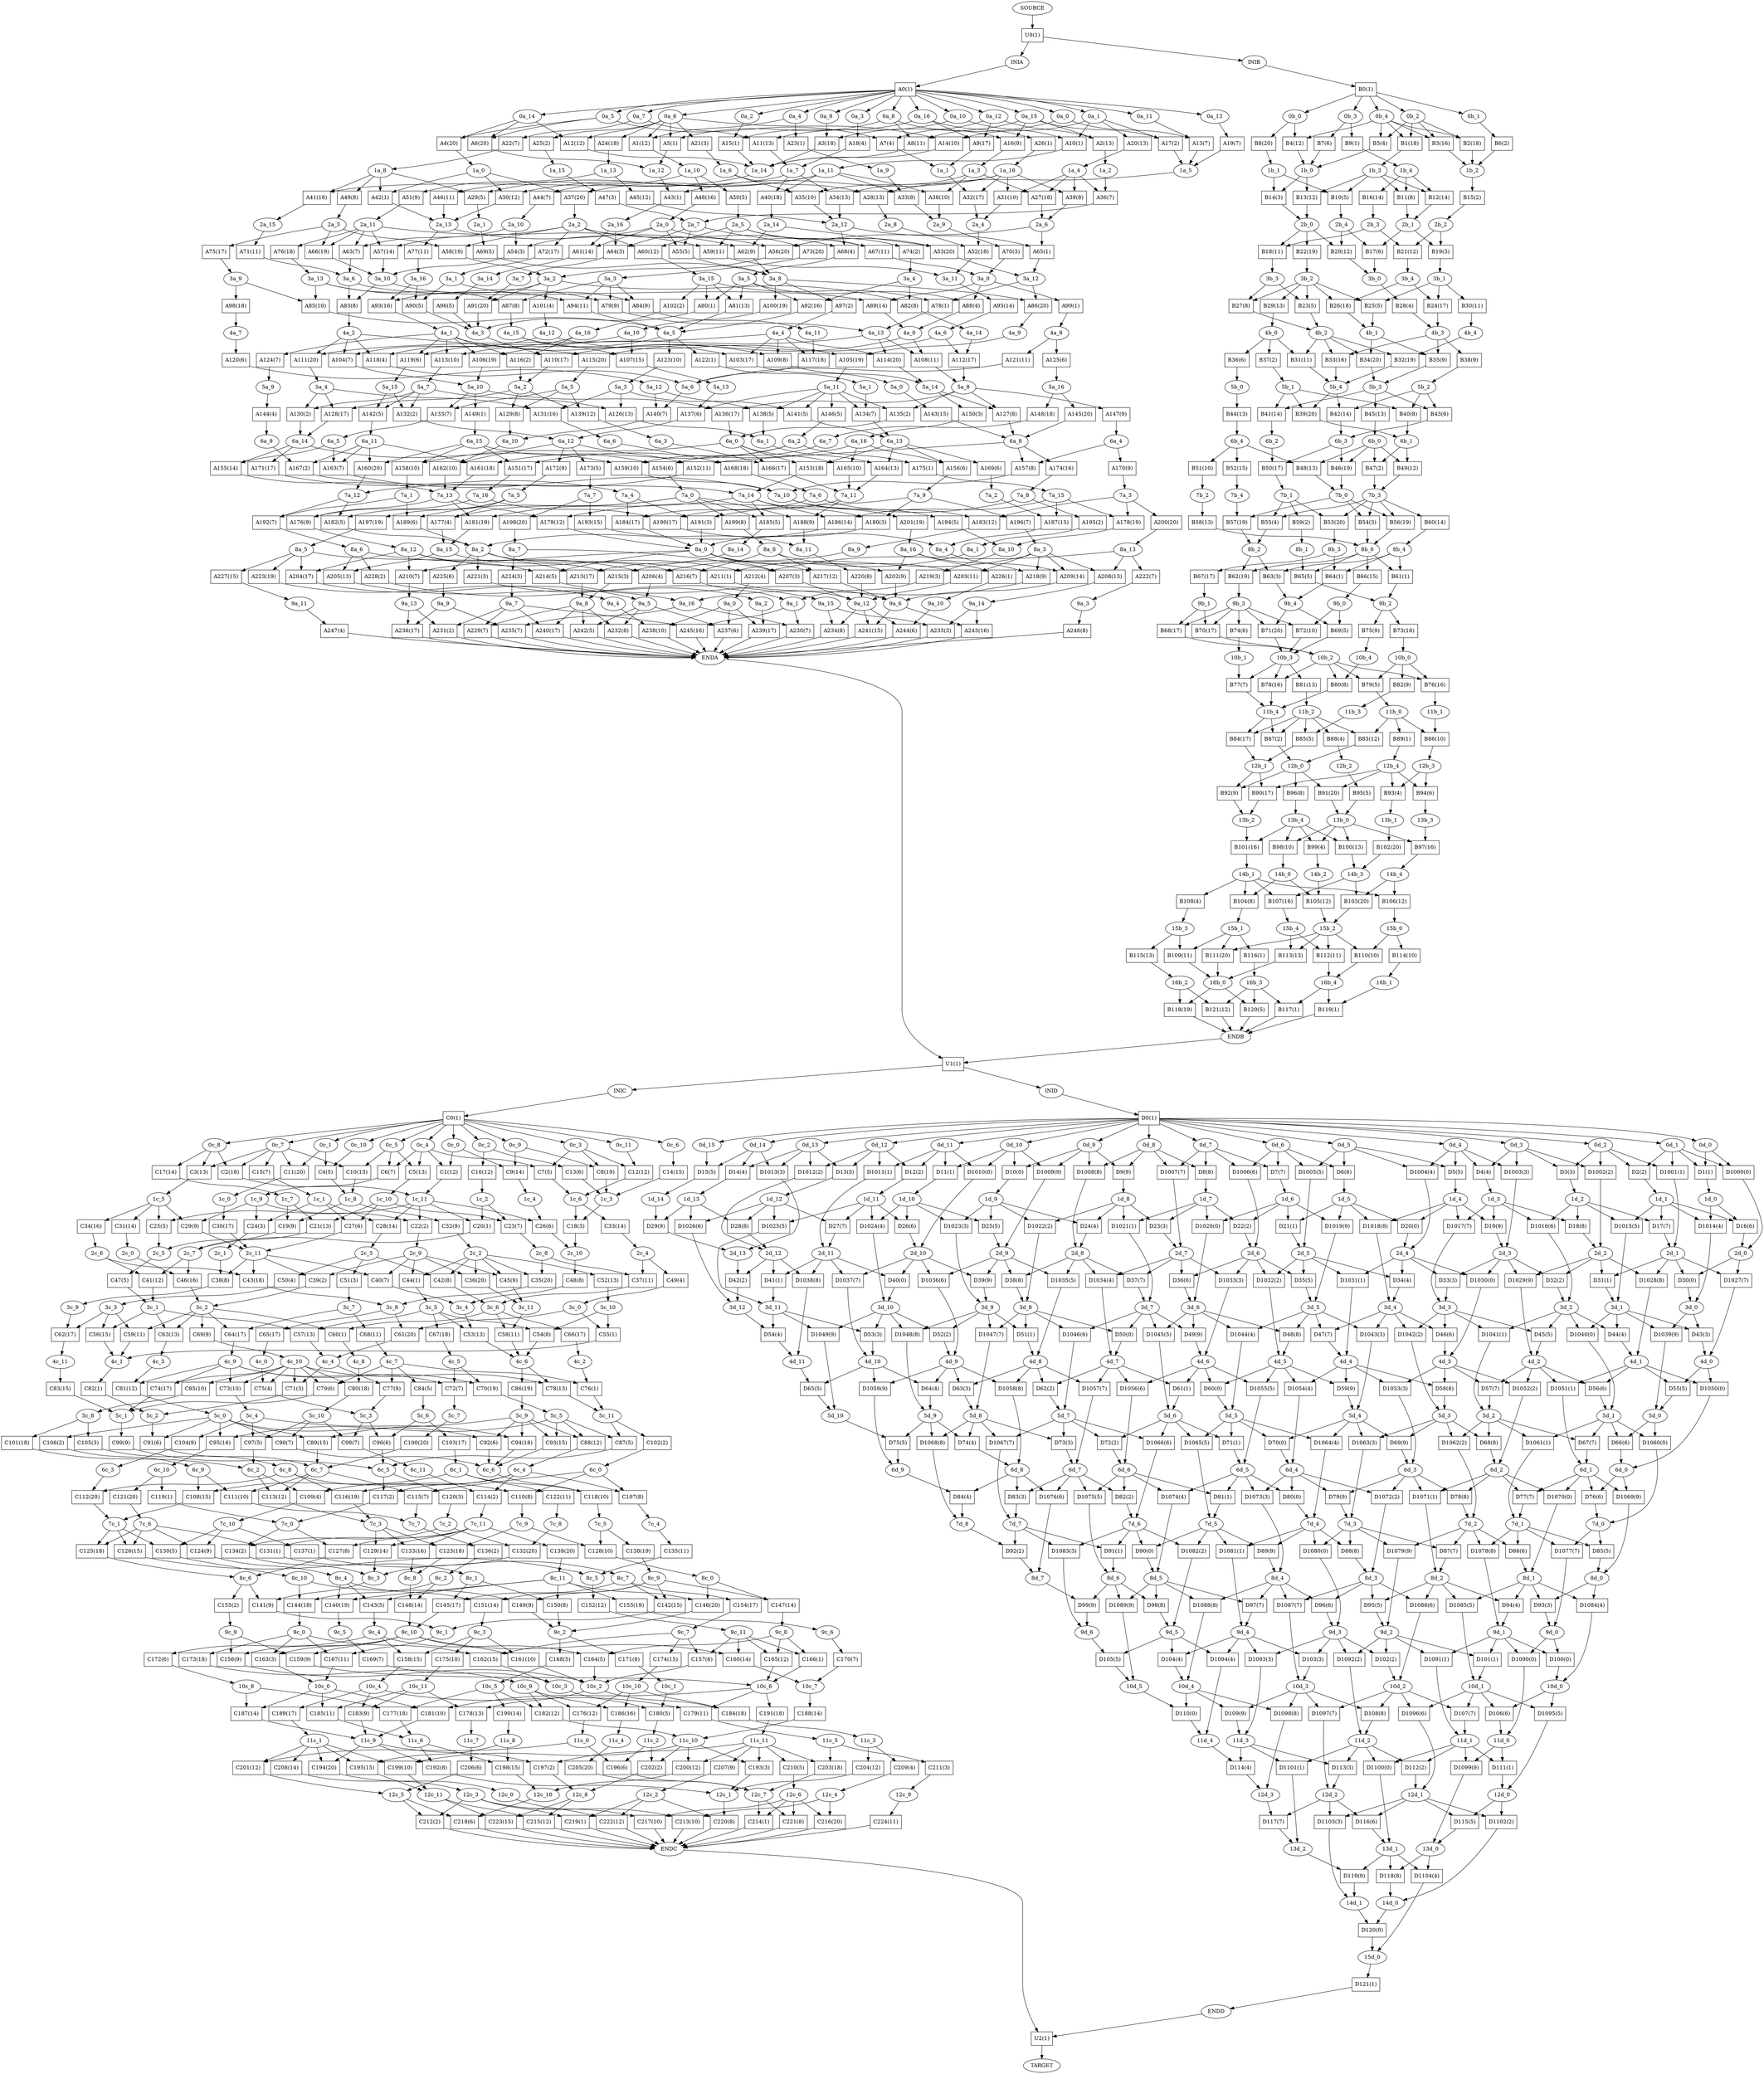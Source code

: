 digraph G { 
U0 [shape=box]; 
node_SOURCE -> U0; 
U0 -> node_INIA; 
U0 -> node_INIB; 
U1 [shape=box]; 
node_ENDA -> U1; 
node_ENDB -> U1; 
U1 -> node_INIC; 
U1 -> node_INID; 
U2 [shape=box]; 
node_ENDC -> U2; 
node_ENDD -> U2; 
U2 -> node_TARGET; 
A0 [shape=box]; 
node_INIA -> A0; 
A0 -> node_0a_0; 
A0 -> node_0a_1; 
A0 -> node_0a_2; 
A0 -> node_0a_3; 
A0 -> node_0a_4; 
A0 -> node_0a_5; 
A0 -> node_0a_6; 
A0 -> node_0a_7; 
A0 -> node_0a_8; 
A0 -> node_0a_9; 
A0 -> node_0a_10; 
A0 -> node_0a_11; 
A0 -> node_0a_12; 
A0 -> node_0a_13; 
A0 -> node_0a_14; 
A0 -> node_0a_15; 
A0 -> node_0a_16; 
A1 [shape=box]; 
node_0a_6 -> A1; 
node_0a_4 -> A1; 
A1 -> node_1a_10; 
A2 [shape=box]; 
node_0a_15 -> A2; 
node_0a_12 -> A2; 
A2 -> node_1a_2; 
A3 [shape=box]; 
node_0a_9 -> A3; 
node_0a_0 -> A3; 
A3 -> node_1a_14; 
A4 [shape=box]; 
node_0a_14 -> A4; 
node_0a_5 -> A4; 
A4 -> node_1a_0; 
A5 [shape=box]; 
node_0a_6 -> A5; 
node_0a_8 -> A5; 
A5 -> node_1a_12; 
A6 [shape=box]; 
node_0a_5 -> A6; 
node_0a_14 -> A6; 
A6 -> node_1a_12; 
A7 [shape=box]; 
node_0a_12 -> A7; 
node_0a_5 -> A7; 
A7 -> node_1a_1; 
A8 [shape=box]; 
node_0a_15 -> A8; 
node_0a_8 -> A8; 
A8 -> node_1a_14; 
A9 [shape=box]; 
node_0a_16 -> A9; 
node_0a_12 -> A9; 
A9 -> node_1a_1; 
A10 [shape=box]; 
node_0a_1 -> A10; 
node_0a_10 -> A10; 
A10 -> node_1a_11; 
A11 [shape=box]; 
node_0a_10 -> A11; 
node_0a_7 -> A11; 
A11 -> node_1a_7; 
A12 [shape=box]; 
node_0a_6 -> A12; 
node_0a_14 -> A12; 
A12 -> node_1a_14; 
A13 [shape=box]; 
node_0a_11 -> A13; 
node_0a_0 -> A13; 
A13 -> node_1a_5; 
A14 [shape=box]; 
node_0a_6 -> A14; 
node_0a_1 -> A14; 
A14 -> node_1a_14; 
A15 [shape=box]; 
node_0a_16 -> A15; 
node_0a_2 -> A15; 
A15 -> node_1a_14; 
A16 [shape=box]; 
node_0a_15 -> A16; 
node_0a_8 -> A16; 
A16 -> node_1a_3; 
A17 [shape=box]; 
node_0a_15 -> A17; 
node_0a_1 -> A17; 
A17 -> node_1a_5; 
A18 [shape=box]; 
node_0a_3 -> A18; 
A18 -> node_1a_7; 
A19 [shape=box]; 
node_0a_13 -> A19; 
A19 -> node_1a_5; 
A20 [shape=box]; 
node_0a_1 -> A20; 
A20 -> node_1a_4; 
A21 [shape=box]; 
node_0a_6 -> A21; 
A21 -> node_1a_6; 
A22 [shape=box]; 
node_0a_7 -> A22; 
A22 -> node_1a_8; 
A23 [shape=box]; 
node_0a_4 -> A23; 
A23 -> node_1a_9; 
A24 [shape=box]; 
node_0a_6 -> A24; 
A24 -> node_1a_13; 
A25 [shape=box]; 
node_0a_6 -> A25; 
A25 -> node_1a_15; 
A26 [shape=box]; 
node_0a_16 -> A26; 
A26 -> node_1a_16; 
A27 [shape=box]; 
node_1a_3 -> A27; 
node_1a_4 -> A27; 
A27 -> node_2a_6; 
A28 [shape=box]; 
node_1a_5 -> A28; 
node_1a_6 -> A28; 
A28 -> node_2a_8; 
A29 [shape=box]; 
node_1a_8 -> A29; 
node_1a_11 -> A29; 
A29 -> node_2a_1; 
A30 [shape=box]; 
node_1a_11 -> A30; 
node_1a_0 -> A30; 
A30 -> node_2a_13; 
A31 [shape=box]; 
node_1a_4 -> A31; 
node_1a_16 -> A31; 
A31 -> node_2a_4; 
A32 [shape=box]; 
node_1a_16 -> A32; 
node_1a_1 -> A32; 
A32 -> node_2a_4; 
A33 [shape=box]; 
node_1a_9 -> A33; 
node_1a_11 -> A33; 
A33 -> node_2a_9; 
A34 [shape=box]; 
node_1a_16 -> A34; 
node_1a_7 -> A34; 
A34 -> node_2a_12; 
A35 [shape=box]; 
node_1a_6 -> A35; 
node_1a_3 -> A35; 
A35 -> node_2a_12; 
A36 [shape=box]; 
node_1a_4 -> A36; 
node_1a_2 -> A36; 
A36 -> node_2a_7; 
A37 [shape=box]; 
node_1a_0 -> A37; 
node_1a_11 -> A37; 
A37 -> node_2a_2; 
A38 [shape=box]; 
node_1a_3 -> A38; 
node_1a_11 -> A38; 
A38 -> node_2a_9; 
A39 [shape=box]; 
node_1a_16 -> A39; 
node_1a_4 -> A39; 
A39 -> node_2a_6; 
A40 [shape=box]; 
node_1a_11 -> A40; 
node_1a_7 -> A40; 
A40 -> node_2a_14; 
A41 [shape=box]; 
node_1a_7 -> A41; 
node_1a_8 -> A41; 
A41 -> node_2a_15; 
A42 [shape=box]; 
node_1a_0 -> A42; 
node_1a_8 -> A42; 
A42 -> node_2a_13; 
A43 [shape=box]; 
node_1a_12 -> A43; 
node_1a_16 -> A43; 
A43 -> node_2a_16; 
A44 [shape=box]; 
node_1a_10 -> A44; 
A44 -> node_2a_10; 
A45 [shape=box]; 
node_1a_13 -> A45; 
A45 -> node_2a_12; 
A46 [shape=box]; 
node_1a_14 -> A46; 
A46 -> node_2a_13; 
A47 [shape=box]; 
node_1a_15 -> A47; 
A47 -> node_2a_7; 
A48 [shape=box]; 
node_1a_10 -> A48; 
A48 -> node_2a_0; 
A49 [shape=box]; 
node_1a_8 -> A49; 
A49 -> node_2a_3; 
A50 [shape=box]; 
node_1a_10 -> A50; 
A50 -> node_2a_5; 
A51 [shape=box]; 
node_1a_13 -> A51; 
A51 -> node_2a_11; 
A52 [shape=box]; 
node_2a_8 -> A52; 
node_2a_4 -> A52; 
A52 -> node_3a_11; 
A53 [shape=box]; 
node_2a_14 -> A53; 
node_2a_5 -> A53; 
A53 -> node_3a_12; 
A54 [shape=box]; 
node_2a_10 -> A54; 
node_2a_0 -> A54; 
A54 -> node_3a_10; 
A55 [shape=box]; 
node_2a_0 -> A55; 
node_2a_7 -> A55; 
A55 -> node_3a_8; 
A56 [shape=box]; 
node_2a_6 -> A56; 
node_2a_2 -> A56; 
A56 -> node_3a_2; 
A57 [shape=box]; 
node_2a_2 -> A57; 
node_2a_11 -> A57; 
A57 -> node_3a_10; 
A58 [shape=box]; 
node_2a_3 -> A58; 
node_2a_2 -> A58; 
A58 -> node_3a_2; 
A59 [shape=box]; 
node_2a_5 -> A59; 
node_2a_11 -> A59; 
A59 -> node_3a_11; 
A60 [shape=box]; 
node_2a_5 -> A60; 
node_2a_2 -> A60; 
A60 -> node_3a_15; 
A61 [shape=box]; 
node_2a_0 -> A61; 
node_2a_16 -> A61; 
A61 -> node_3a_14; 
A62 [shape=box]; 
node_2a_13 -> A62; 
node_2a_14 -> A62; 
A62 -> node_3a_8; 
A63 [shape=box]; 
node_2a_11 -> A63; 
node_2a_10 -> A63; 
A63 -> node_3a_6; 
A64 [shape=box]; 
node_2a_16 -> A64; 
node_2a_7 -> A64; 
A64 -> node_3a_7; 
A65 [shape=box]; 
node_2a_12 -> A65; 
node_2a_6 -> A65; 
A65 -> node_3a_12; 
A66 [shape=box]; 
node_2a_3 -> A66; 
node_2a_11 -> A66; 
A66 -> node_3a_10; 
A67 [shape=box]; 
node_2a_5 -> A67; 
node_2a_0 -> A67; 
A67 -> node_3a_0; 
A68 [shape=box]; 
node_2a_2 -> A68; 
node_2a_12 -> A68; 
A68 -> node_3a_5; 
A69 [shape=box]; 
node_2a_1 -> A69; 
A69 -> node_3a_8; 
A70 [shape=box]; 
node_2a_9 -> A70; 
A70 -> node_3a_0; 
A71 [shape=box]; 
node_2a_15 -> A71; 
A71 -> node_3a_6; 
A72 [shape=box]; 
node_2a_2 -> A72; 
A72 -> node_3a_1; 
A73 [shape=box]; 
node_2a_7 -> A73; 
A73 -> node_3a_3; 
A74 [shape=box]; 
node_2a_5 -> A74; 
A74 -> node_3a_4; 
A75 [shape=box]; 
node_2a_3 -> A75; 
A75 -> node_3a_9; 
A76 [shape=box]; 
node_2a_11 -> A76; 
A76 -> node_3a_13; 
A77 [shape=box]; 
node_2a_13 -> A77; 
A77 -> node_3a_16; 
A78 [shape=box]; 
node_3a_12 -> A78; 
node_3a_15 -> A78; 
A78 -> node_4a_13; 
A79 [shape=box]; 
node_3a_3 -> A79; 
node_3a_13 -> A79; 
A79 -> node_4a_13; 
A80 [shape=box]; 
node_3a_5 -> A80; 
node_3a_15 -> A80; 
A80 -> node_4a_3; 
A81 [shape=box]; 
node_3a_5 -> A81; 
node_3a_15 -> A81; 
A81 -> node_4a_5; 
A82 [shape=box]; 
node_3a_4 -> A82; 
node_3a_2 -> A82; 
A82 -> node_4a_14; 
A83 [shape=box]; 
node_3a_6 -> A83; 
node_3a_10 -> A83; 
A83 -> node_4a_2; 
A84 [shape=box]; 
node_3a_3 -> A84; 
node_3a_1 -> A84; 
A84 -> node_4a_11; 
A85 [shape=box]; 
node_3a_9 -> A85; 
node_3a_13 -> A85; 
A85 -> node_4a_5; 
A86 [shape=box]; 
node_3a_8 -> A86; 
node_3a_12 -> A86; 
A86 -> node_4a_9; 
A87 [shape=box]; 
node_3a_3 -> A87; 
node_3a_13 -> A87; 
A87 -> node_4a_15; 
A88 [shape=box]; 
node_3a_5 -> A88; 
node_3a_0 -> A88; 
A88 -> node_4a_0; 
A89 [shape=box]; 
node_3a_0 -> A89; 
node_3a_6 -> A89; 
A89 -> node_4a_0; 
A90 [shape=box]; 
node_3a_16 -> A90; 
node_3a_1 -> A90; 
A90 -> node_4a_3; 
A91 [shape=box]; 
node_3a_7 -> A91; 
node_3a_2 -> A91; 
A91 -> node_4a_3; 
A92 [shape=box]; 
node_3a_4 -> A92; 
node_3a_5 -> A92; 
A92 -> node_4a_5; 
A93 [shape=box]; 
node_3a_2 -> A93; 
node_3a_16 -> A93; 
A93 -> node_4a_1; 
A94 [shape=box]; 
node_3a_10 -> A94; 
node_3a_3 -> A94; 
A94 -> node_4a_5; 
A95 [shape=box]; 
node_3a_11 -> A95; 
A95 -> node_4a_6; 
A96 [shape=box]; 
node_3a_14 -> A96; 
A96 -> node_4a_3; 
A97 [shape=box]; 
node_3a_8 -> A97; 
A97 -> node_4a_4; 
A98 [shape=box]; 
node_3a_9 -> A98; 
A98 -> node_4a_7; 
A99 [shape=box]; 
node_3a_0 -> A99; 
A99 -> node_4a_8; 
A100 [shape=box]; 
node_3a_8 -> A100; 
A100 -> node_4a_10; 
A101 [shape=box]; 
node_3a_2 -> A101; 
A101 -> node_4a_12; 
A102 [shape=box]; 
node_3a_15 -> A102; 
A102 -> node_4a_16; 
A103 [shape=box]; 
node_4a_15 -> A103; 
node_4a_4 -> A103; 
A103 -> node_5a_0; 
A104 [shape=box]; 
node_4a_2 -> A104; 
node_4a_12 -> A104; 
A104 -> node_5a_10; 
A105 [shape=box]; 
node_4a_12 -> A105; 
node_4a_9 -> A105; 
A105 -> node_5a_11; 
A106 [shape=box]; 
node_4a_1 -> A106; 
node_4a_13 -> A106; 
A106 -> node_5a_10; 
A107 [shape=box]; 
node_4a_15 -> A107; 
node_4a_10 -> A107; 
A107 -> node_5a_13; 
A108 [shape=box]; 
node_4a_0 -> A108; 
node_4a_13 -> A108; 
A108 -> node_5a_8; 
A109 [shape=box]; 
node_4a_1 -> A109; 
node_4a_4 -> A109; 
A109 -> node_5a_14; 
A110 [shape=box]; 
node_4a_3 -> A110; 
node_4a_0 -> A110; 
A110 -> node_5a_2; 
A111 [shape=box]; 
node_4a_2 -> A111; 
node_4a_4 -> A111; 
A111 -> node_5a_4; 
A112 [shape=box]; 
node_4a_6 -> A112; 
node_4a_14 -> A112; 
A112 -> node_5a_8; 
A113 [shape=box]; 
node_4a_5 -> A113; 
node_4a_1 -> A113; 
A113 -> node_5a_7; 
A114 [shape=box]; 
node_4a_4 -> A114; 
node_4a_13 -> A114; 
A114 -> node_5a_14; 
A115 [shape=box]; 
node_4a_2 -> A115; 
node_4a_6 -> A115; 
A115 -> node_5a_5; 
A116 [shape=box]; 
node_4a_16 -> A116; 
node_4a_1 -> A116; 
A116 -> node_5a_2; 
A117 [shape=box]; 
node_4a_11 -> A117; 
node_4a_4 -> A117; 
A117 -> node_5a_6; 
A118 [shape=box]; 
node_4a_2 -> A118; 
node_4a_16 -> A118; 
A118 -> node_5a_6; 
A119 [shape=box]; 
node_4a_1 -> A119; 
node_4a_10 -> A119; 
A119 -> node_5a_15; 
A120 [shape=box]; 
node_4a_7 -> A120; 
A120 -> node_5a_12; 
A121 [shape=box]; 
node_4a_8 -> A121; 
A121 -> node_5a_6; 
A122 [shape=box]; 
node_4a_5 -> A122; 
A122 -> node_5a_1; 
A123 [shape=box]; 
node_4a_5 -> A123; 
A123 -> node_5a_3; 
A124 [shape=box]; 
node_4a_1 -> A124; 
A124 -> node_5a_9; 
A125 [shape=box]; 
node_4a_8 -> A125; 
A125 -> node_5a_16; 
A126 [shape=box]; 
node_5a_7 -> A126; 
node_5a_3 -> A126; 
A126 -> node_6a_1; 
A127 [shape=box]; 
node_5a_8 -> A127; 
node_5a_14 -> A127; 
A127 -> node_6a_8; 
A128 [shape=box]; 
node_5a_4 -> A128; 
node_5a_2 -> A128; 
A128 -> node_6a_14; 
A129 [shape=box]; 
node_5a_5 -> A129; 
node_5a_2 -> A129; 
A129 -> node_6a_10; 
A130 [shape=box]; 
node_5a_4 -> A130; 
node_5a_7 -> A130; 
A130 -> node_6a_14; 
A131 [shape=box]; 
node_5a_4 -> A131; 
node_5a_3 -> A131; 
A131 -> node_6a_6; 
A132 [shape=box]; 
node_5a_7 -> A132; 
node_5a_15 -> A132; 
A132 -> node_6a_12; 
A133 [shape=box]; 
node_5a_10 -> A133; 
node_5a_5 -> A133; 
A133 -> node_6a_5; 
A134 [shape=box]; 
node_5a_11 -> A134; 
node_5a_1 -> A134; 
A134 -> node_6a_13; 
A135 [shape=box]; 
node_5a_8 -> A135; 
node_5a_11 -> A135; 
A135 -> node_6a_0; 
A136 [shape=box]; 
node_5a_8 -> A136; 
node_5a_10 -> A136; 
A136 -> node_6a_0; 
A137 [shape=box]; 
node_5a_13 -> A137; 
node_5a_11 -> A137; 
A137 -> node_6a_12; 
A138 [shape=box]; 
node_5a_11 -> A138; 
node_5a_12 -> A138; 
A138 -> node_6a_1; 
A139 [shape=box]; 
node_5a_5 -> A139; 
node_5a_2 -> A139; 
A139 -> node_6a_3; 
A140 [shape=box]; 
node_5a_6 -> A140; 
node_5a_12 -> A140; 
A140 -> node_6a_10; 
A141 [shape=box]; 
node_5a_3 -> A141; 
node_5a_11 -> A141; 
A141 -> node_6a_13; 
A142 [shape=box]; 
node_5a_15 -> A142; 
node_5a_7 -> A142; 
A142 -> node_6a_11; 
A143 [shape=box]; 
node_5a_0 -> A143; 
A143 -> node_6a_8; 
A144 [shape=box]; 
node_5a_9 -> A144; 
A144 -> node_6a_9; 
A145 [shape=box]; 
node_5a_16 -> A145; 
A145 -> node_6a_8; 
A146 [shape=box]; 
node_5a_11 -> A146; 
A146 -> node_6a_2; 
A147 [shape=box]; 
node_5a_8 -> A147; 
A147 -> node_6a_4; 
A148 [shape=box]; 
node_5a_16 -> A148; 
A148 -> node_6a_7; 
A149 [shape=box]; 
node_5a_10 -> A149; 
A149 -> node_6a_15; 
A150 [shape=box]; 
node_5a_14 -> A150; 
A150 -> node_6a_16; 
A151 [shape=box]; 
node_6a_15 -> A151; 
node_6a_16 -> A151; 
A151 -> node_7a_16; 
A152 [shape=box]; 
node_6a_8 -> A152; 
node_6a_12 -> A152; 
A152 -> node_7a_12; 
A153 [shape=box]; 
node_6a_13 -> A153; 
node_6a_0 -> A153; 
A153 -> node_7a_14; 
A154 [shape=box]; 
node_6a_7 -> A154; 
node_6a_15 -> A154; 
A154 -> node_7a_0; 
A155 [shape=box]; 
node_6a_14 -> A155; 
node_6a_5 -> A155; 
A155 -> node_7a_13; 
A156 [shape=box]; 
node_6a_16 -> A156; 
node_6a_13 -> A156; 
A156 -> node_7a_9; 
A157 [shape=box]; 
node_6a_4 -> A157; 
node_6a_8 -> A157; 
A157 -> node_7a_10; 
A158 [shape=box]; 
node_6a_15 -> A158; 
node_6a_0 -> A158; 
A158 -> node_7a_1; 
A159 [shape=box]; 
node_6a_14 -> A159; 
node_6a_2 -> A159; 
A159 -> node_7a_10; 
A160 [shape=box]; 
node_6a_15 -> A160; 
node_6a_11 -> A160; 
A160 -> node_7a_12; 
A161 [shape=box]; 
node_6a_2 -> A161; 
node_6a_11 -> A161; 
A161 -> node_7a_13; 
A162 [shape=box]; 
node_6a_12 -> A162; 
node_6a_10 -> A162; 
A162 -> node_7a_13; 
A163 [shape=box]; 
node_6a_5 -> A163; 
node_6a_11 -> A163; 
A163 -> node_7a_10; 
A164 [shape=box]; 
node_6a_13 -> A164; 
node_6a_1 -> A164; 
A164 -> node_7a_11; 
A165 [shape=box]; 
node_6a_16 -> A165; 
node_6a_0 -> A165; 
A165 -> node_7a_11; 
A166 [shape=box]; 
node_6a_3 -> A166; 
node_6a_0 -> A166; 
A166 -> node_7a_11; 
A167 [shape=box]; 
node_6a_9 -> A167; 
node_6a_11 -> A167; 
A167 -> node_7a_14; 
A168 [shape=box]; 
node_6a_6 -> A168; 
A168 -> node_7a_6; 
A169 [shape=box]; 
node_6a_13 -> A169; 
A169 -> node_7a_2; 
A170 [shape=box]; 
node_6a_4 -> A170; 
A170 -> node_7a_3; 
A171 [shape=box]; 
node_6a_14 -> A171; 
A171 -> node_7a_4; 
A172 [shape=box]; 
node_6a_12 -> A172; 
A172 -> node_7a_5; 
A173 [shape=box]; 
node_6a_12 -> A173; 
A173 -> node_7a_7; 
A174 [shape=box]; 
node_6a_8 -> A174; 
A174 -> node_7a_8; 
A175 [shape=box]; 
node_6a_2 -> A175; 
A175 -> node_7a_15; 
A176 [shape=box]; 
node_7a_13 -> A176; 
node_7a_16 -> A176; 
A176 -> node_8a_12; 
A177 [shape=box]; 
node_7a_5 -> A177; 
node_7a_0 -> A177; 
A177 -> node_8a_15; 
A178 [shape=box]; 
node_7a_15 -> A178; 
node_7a_3 -> A178; 
A178 -> node_8a_10; 
A179 [shape=box]; 
node_7a_9 -> A179; 
node_7a_13 -> A179; 
A179 -> node_8a_0; 
A180 [shape=box]; 
node_7a_14 -> A180; 
node_7a_9 -> A180; 
A180 -> node_8a_0; 
A181 [shape=box]; 
node_7a_14 -> A181; 
node_7a_13 -> A181; 
A181 -> node_8a_15; 
A182 [shape=box]; 
node_7a_5 -> A182; 
node_7a_12 -> A182; 
A182 -> node_8a_2; 
A183 [shape=box]; 
node_7a_6 -> A183; 
node_7a_3 -> A183; 
A183 -> node_8a_9; 
A184 [shape=box]; 
node_7a_4 -> A184; 
node_7a_6 -> A184; 
A184 -> node_8a_0; 
A185 [shape=box]; 
node_7a_14 -> A185; 
node_7a_0 -> A185; 
A185 -> node_8a_14; 
A186 [shape=box]; 
node_7a_14 -> A186; 
node_7a_15 -> A186; 
A186 -> node_8a_2; 
A187 [shape=box]; 
node_7a_2 -> A187; 
node_7a_15 -> A187; 
A187 -> node_8a_4; 
A188 [shape=box]; 
node_7a_0 -> A188; 
node_7a_11 -> A188; 
A188 -> node_8a_11; 
A189 [shape=box]; 
node_7a_1 -> A189; 
node_7a_0 -> A189; 
A189 -> node_8a_2; 
A190 [shape=box]; 
node_7a_11 -> A190; 
node_7a_16 -> A190; 
A190 -> node_8a_4; 
A191 [shape=box]; 
node_7a_4 -> A191; 
node_7a_8 -> A191; 
A191 -> node_8a_0; 
A192 [shape=box]; 
node_7a_1 -> A192; 
node_7a_12 -> A192; 
A192 -> node_8a_6; 
A193 [shape=box]; 
node_7a_7 -> A193; 
A193 -> node_8a_11; 
A194 [shape=box]; 
node_7a_10 -> A194; 
A194 -> node_8a_10; 
A195 [shape=box]; 
node_7a_8 -> A195; 
A195 -> node_8a_1; 
A196 [shape=box]; 
node_7a_9 -> A196; 
A196 -> node_8a_3; 
A197 [shape=box]; 
node_7a_5 -> A197; 
A197 -> node_8a_5; 
A198 [shape=box]; 
node_7a_7 -> A198; 
A198 -> node_8a_7; 
A199 [shape=box]; 
node_7a_0 -> A199; 
A199 -> node_8a_8; 
A200 [shape=box]; 
node_7a_3 -> A200; 
A200 -> node_8a_13; 
A201 [shape=box]; 
node_7a_10 -> A201; 
A201 -> node_8a_16; 
A202 [shape=box]; 
node_8a_16 -> A202; 
node_8a_0 -> A202; 
A202 -> node_9a_6; 
A203 [shape=box]; 
node_8a_3 -> A203; 
node_8a_8 -> A203; 
A203 -> node_9a_12; 
A204 [shape=box]; 
node_8a_5 -> A204; 
node_8a_12 -> A204; 
A204 -> node_9a_5; 
A205 [shape=box]; 
node_8a_6 -> A205; 
node_8a_15 -> A205; 
A205 -> node_9a_16; 
A206 [shape=box]; 
node_8a_1 -> A206; 
node_8a_6 -> A206; 
A206 -> node_9a_5; 
A207 [shape=box]; 
node_8a_7 -> A207; 
node_8a_0 -> A207; 
A207 -> node_9a_12; 
A208 [shape=box]; 
node_8a_13 -> A208; 
node_8a_3 -> A208; 
A208 -> node_9a_14; 
A209 [shape=box]; 
node_8a_16 -> A209; 
node_8a_3 -> A209; 
A209 -> node_9a_6; 
A210 [shape=box]; 
node_8a_12 -> A210; 
node_8a_0 -> A210; 
A210 -> node_9a_13; 
A211 [shape=box]; 
node_8a_5 -> A211; 
node_8a_3 -> A211; 
A211 -> node_9a_12; 
A212 [shape=box]; 
node_8a_13 -> A212; 
node_8a_12 -> A212; 
A212 -> node_9a_0; 
A213 [shape=box]; 
node_8a_14 -> A213; 
node_8a_2 -> A213; 
A213 -> node_9a_8; 
A214 [shape=box]; 
node_8a_12 -> A214; 
node_8a_0 -> A214; 
A214 -> node_9a_6; 
A215 [shape=box]; 
node_8a_9 -> A215; 
node_8a_15 -> A215; 
A215 -> node_9a_8; 
A216 [shape=box]; 
node_8a_2 -> A216; 
node_8a_8 -> A216; 
A216 -> node_9a_1; 
A217 [shape=box]; 
node_8a_0 -> A217; 
node_8a_8 -> A217; 
A217 -> node_9a_6; 
A218 [shape=box]; 
node_8a_3 -> A218; 
node_8a_4 -> A218; 
A218 -> node_9a_16; 
A219 [shape=box]; 
node_8a_10 -> A219; 
A219 -> node_9a_1; 
A220 [shape=box]; 
node_8a_11 -> A220; 
A220 -> node_9a_12; 
A221 [shape=box]; 
node_8a_2 -> A221; 
A221 -> node_9a_2; 
A222 [shape=box]; 
node_8a_13 -> A222; 
A222 -> node_9a_3; 
A223 [shape=box]; 
node_8a_5 -> A223; 
A223 -> node_9a_4; 
A224 [shape=box]; 
node_8a_7 -> A224; 
A224 -> node_9a_7; 
A225 [shape=box]; 
node_8a_2 -> A225; 
A225 -> node_9a_9; 
A226 [shape=box]; 
node_8a_16 -> A226; 
A226 -> node_9a_10; 
A227 [shape=box]; 
node_8a_5 -> A227; 
A227 -> node_9a_11; 
A228 [shape=box]; 
node_8a_6 -> A228; 
A228 -> node_9a_15; 
A229 [shape=box]; 
node_9a_7 -> A229; 
node_9a_8 -> A229; 
A229 -> node_ENDA; 
A230 [shape=box]; 
node_9a_1 -> A230; 
node_9a_16 -> A230; 
A230 -> node_ENDA; 
A231 [shape=box]; 
node_9a_13 -> A231; 
node_9a_7 -> A231; 
A231 -> node_ENDA; 
A232 [shape=box]; 
node_9a_5 -> A232; 
node_9a_8 -> A232; 
A232 -> node_ENDA; 
A233 [shape=box]; 
node_9a_15 -> A233; 
node_9a_14 -> A233; 
A233 -> node_ENDA; 
A234 [shape=box]; 
node_9a_12 -> A234; 
node_9a_15 -> A234; 
A234 -> node_ENDA; 
A235 [shape=box]; 
node_9a_16 -> A235; 
node_9a_9 -> A235; 
A235 -> node_ENDA; 
A236 [shape=box]; 
node_9a_13 -> A236; 
node_9a_9 -> A236; 
A236 -> node_ENDA; 
A237 [shape=box]; 
node_9a_0 -> A237; 
node_9a_5 -> A237; 
A237 -> node_ENDA; 
A238 [shape=box]; 
node_9a_4 -> A238; 
node_9a_0 -> A238; 
A238 -> node_ENDA; 
A239 [shape=box]; 
node_9a_0 -> A239; 
node_9a_2 -> A239; 
A239 -> node_ENDA; 
A240 [shape=box]; 
node_9a_8 -> A240; 
node_9a_7 -> A240; 
A240 -> node_ENDA; 
A241 [shape=box]; 
node_9a_6 -> A241; 
node_9a_12 -> A241; 
A241 -> node_ENDA; 
A242 [shape=box]; 
node_9a_8 -> A242; 
node_9a_5 -> A242; 
A242 -> node_ENDA; 
A243 [shape=box]; 
node_9a_14 -> A243; 
node_9a_6 -> A243; 
A243 -> node_ENDA; 
A244 [shape=box]; 
node_9a_12 -> A244; 
node_9a_10 -> A244; 
A244 -> node_ENDA; 
A245 [shape=box]; 
node_9a_1 -> A245; 
node_9a_7 -> A245; 
A245 -> node_ENDA; 
A246 [shape=box]; 
node_9a_3 -> A246; 
A246 -> node_ENDA; 
A247 [shape=box]; 
node_9a_11 -> A247; 
A247 -> node_ENDA; 
B0 [shape=box]; 
node_INIB -> B0; 
B0 -> node_0b_0; 
B0 -> node_0b_1; 
B0 -> node_0b_2; 
B0 -> node_0b_3; 
B0 -> node_0b_4; 
B1 [shape=box]; 
node_0b_4 -> B1; 
node_0b_2 -> B1; 
B1 -> node_1b_3; 
B2 [shape=box]; 
node_0b_4 -> B2; 
node_0b_2 -> B2; 
B2 -> node_1b_2; 
B3 [shape=box]; 
node_0b_2 -> B3; 
node_0b_4 -> B3; 
B3 -> node_1b_2; 
B4 [shape=box]; 
node_0b_0 -> B4; 
node_0b_4 -> B4; 
B4 -> node_1b_0; 
B5 [shape=box]; 
node_0b_4 -> B5; 
node_0b_2 -> B5; 
B5 -> node_1b_0; 
B6 [shape=box]; 
node_0b_1 -> B6; 
B6 -> node_1b_2; 
B7 [shape=box]; 
node_0b_3 -> B7; 
B7 -> node_1b_0; 
B8 [shape=box]; 
node_0b_0 -> B8; 
B8 -> node_1b_1; 
B9 [shape=box]; 
node_0b_3 -> B9; 
B9 -> node_1b_4; 
B10 [shape=box]; 
node_1b_3 -> B10; 
node_1b_1 -> B10; 
B10 -> node_2b_4; 
B11 [shape=box]; 
node_1b_4 -> B11; 
node_1b_3 -> B11; 
B11 -> node_2b_1; 
B12 [shape=box]; 
node_1b_3 -> B12; 
node_1b_4 -> B12; 
B12 -> node_2b_1; 
B13 [shape=box]; 
node_1b_0 -> B13; 
node_1b_3 -> B13; 
B13 -> node_2b_0; 
B14 [shape=box]; 
node_1b_1 -> B14; 
node_1b_0 -> B14; 
B14 -> node_2b_0; 
B15 [shape=box]; 
node_1b_2 -> B15; 
B15 -> node_2b_2; 
B16 [shape=box]; 
node_1b_4 -> B16; 
B16 -> node_2b_3; 
B17 [shape=box]; 
node_2b_1 -> B17; 
node_2b_4 -> B17; 
B17 -> node_3b_0; 
B18 [shape=box]; 
node_2b_3 -> B18; 
node_2b_0 -> B18; 
B18 -> node_3b_3; 
B19 [shape=box]; 
node_2b_1 -> B19; 
node_2b_2 -> B19; 
B19 -> node_3b_1; 
B20 [shape=box]; 
node_2b_4 -> B20; 
node_2b_0 -> B20; 
B20 -> node_3b_0; 
B21 [shape=box]; 
node_2b_2 -> B21; 
node_2b_3 -> B21; 
B21 -> node_3b_4; 
B22 [shape=box]; 
node_2b_0 -> B22; 
B22 -> node_3b_2; 
B23 [shape=box]; 
node_3b_3 -> B23; 
node_3b_2 -> B23; 
B23 -> node_4b_2; 
B24 [shape=box]; 
node_3b_1 -> B24; 
node_3b_4 -> B24; 
B24 -> node_4b_3; 
B25 [shape=box]; 
node_3b_2 -> B25; 
node_3b_1 -> B25; 
B25 -> node_4b_1; 
B26 [shape=box]; 
node_3b_4 -> B26; 
node_3b_2 -> B26; 
B26 -> node_4b_1; 
B27 [shape=box]; 
node_3b_2 -> B27; 
node_3b_3 -> B27; 
B27 -> node_4b_2; 
B28 [shape=box]; 
node_3b_0 -> B28; 
B28 -> node_4b_3; 
B29 [shape=box]; 
node_3b_2 -> B29; 
B29 -> node_4b_0; 
B30 [shape=box]; 
node_3b_1 -> B30; 
B30 -> node_4b_4; 
B31 [shape=box]; 
node_4b_0 -> B31; 
node_4b_2 -> B31; 
B31 -> node_5b_4; 
B32 [shape=box]; 
node_4b_2 -> B32; 
node_4b_4 -> B32; 
B32 -> node_5b_4; 
B33 [shape=box]; 
node_4b_3 -> B33; 
node_4b_2 -> B33; 
B33 -> node_5b_4; 
B34 [shape=box]; 
node_4b_1 -> B34; 
node_4b_2 -> B34; 
B34 -> node_5b_3; 
B35 [shape=box]; 
node_4b_3 -> B35; 
node_4b_1 -> B35; 
B35 -> node_5b_3; 
B36 [shape=box]; 
node_4b_0 -> B36; 
B36 -> node_5b_0; 
B37 [shape=box]; 
node_4b_0 -> B37; 
B37 -> node_5b_1; 
B38 [shape=box]; 
node_4b_3 -> B38; 
B38 -> node_5b_2; 
B39 [shape=box]; 
node_5b_4 -> B39; 
node_5b_1 -> B39; 
B39 -> node_6b_1; 
B40 [shape=box]; 
node_5b_1 -> B40; 
node_5b_2 -> B40; 
B40 -> node_6b_1; 
B41 [shape=box]; 
node_5b_3 -> B41; 
node_5b_1 -> B41; 
B41 -> node_6b_2; 
B42 [shape=box]; 
node_5b_2 -> B42; 
node_5b_4 -> B42; 
B42 -> node_6b_3; 
B43 [shape=box]; 
node_5b_3 -> B43; 
node_5b_2 -> B43; 
B43 -> node_6b_3; 
B44 [shape=box]; 
node_5b_0 -> B44; 
B44 -> node_6b_4; 
B45 [shape=box]; 
node_5b_3 -> B45; 
B45 -> node_6b_0; 
B46 [shape=box]; 
node_6b_3 -> B46; 
node_6b_0 -> B46; 
B46 -> node_7b_0; 
B47 [shape=box]; 
node_6b_0 -> B47; 
node_6b_1 -> B47; 
B47 -> node_7b_3; 
B48 [shape=box]; 
node_6b_4 -> B48; 
node_6b_0 -> B48; 
B48 -> node_7b_0; 
B49 [shape=box]; 
node_6b_0 -> B49; 
node_6b_1 -> B49; 
B49 -> node_7b_3; 
B50 [shape=box]; 
node_6b_3 -> B50; 
node_6b_2 -> B50; 
B50 -> node_7b_1; 
B51 [shape=box]; 
node_6b_4 -> B51; 
B51 -> node_7b_2; 
B52 [shape=box]; 
node_6b_4 -> B52; 
B52 -> node_7b_4; 
B53 [shape=box]; 
node_7b_1 -> B53; 
node_7b_3 -> B53; 
B53 -> node_8b_3; 
B54 [shape=box]; 
node_7b_0 -> B54; 
node_7b_3 -> B54; 
B54 -> node_8b_0; 
B55 [shape=box]; 
node_7b_1 -> B55; 
node_7b_3 -> B55; 
B55 -> node_8b_2; 
B56 [shape=box]; 
node_7b_0 -> B56; 
node_7b_3 -> B56; 
B56 -> node_8b_0; 
B57 [shape=box]; 
node_7b_4 -> B57; 
node_7b_0 -> B57; 
B57 -> node_8b_2; 
B58 [shape=box]; 
node_7b_2 -> B58; 
B58 -> node_8b_0; 
B59 [shape=box]; 
node_7b_1 -> B59; 
B59 -> node_8b_1; 
B60 [shape=box]; 
node_7b_3 -> B60; 
B60 -> node_8b_4; 
B61 [shape=box]; 
node_8b_0 -> B61; 
node_8b_4 -> B61; 
B61 -> node_9b_2; 
B62 [shape=box]; 
node_8b_2 -> B62; 
node_8b_0 -> B62; 
B62 -> node_9b_3; 
B63 [shape=box]; 
node_8b_4 -> B63; 
node_8b_2 -> B63; 
B63 -> node_9b_4; 
B64 [shape=box]; 
node_8b_3 -> B64; 
node_8b_4 -> B64; 
B64 -> node_9b_4; 
B65 [shape=box]; 
node_8b_1 -> B65; 
node_8b_0 -> B65; 
B65 -> node_9b_2; 
B66 [shape=box]; 
node_8b_0 -> B66; 
B66 -> node_9b_0; 
B67 [shape=box]; 
node_8b_3 -> B67; 
B67 -> node_9b_1; 
B68 [shape=box]; 
node_9b_3 -> B68; 
node_9b_1 -> B68; 
B68 -> node_10b_2; 
B69 [shape=box]; 
node_9b_4 -> B69; 
node_9b_0 -> B69; 
B69 -> node_10b_3; 
B70 [shape=box]; 
node_9b_1 -> B70; 
node_9b_3 -> B70; 
B70 -> node_10b_2; 
B71 [shape=box]; 
node_9b_3 -> B71; 
node_9b_4 -> B71; 
B71 -> node_10b_3; 
B72 [shape=box]; 
node_9b_0 -> B72; 
node_9b_3 -> B72; 
B72 -> node_10b_3; 
B73 [shape=box]; 
node_9b_2 -> B73; 
B73 -> node_10b_0; 
B74 [shape=box]; 
node_9b_3 -> B74; 
B74 -> node_10b_1; 
B75 [shape=box]; 
node_9b_2 -> B75; 
B75 -> node_10b_4; 
B76 [shape=box]; 
node_10b_0 -> B76; 
node_10b_2 -> B76; 
B76 -> node_11b_1; 
B77 [shape=box]; 
node_10b_1 -> B77; 
node_10b_3 -> B77; 
B77 -> node_11b_4; 
B78 [shape=box]; 
node_10b_3 -> B78; 
node_10b_2 -> B78; 
B78 -> node_11b_4; 
B79 [shape=box]; 
node_10b_2 -> B79; 
node_10b_0 -> B79; 
B79 -> node_11b_0; 
B80 [shape=box]; 
node_10b_4 -> B80; 
node_10b_2 -> B80; 
B80 -> node_11b_4; 
B81 [shape=box]; 
node_10b_3 -> B81; 
B81 -> node_11b_2; 
B82 [shape=box]; 
node_10b_0 -> B82; 
B82 -> node_11b_3; 
B83 [shape=box]; 
node_11b_2 -> B83; 
node_11b_0 -> B83; 
B83 -> node_12b_0; 
B84 [shape=box]; 
node_11b_4 -> B84; 
node_11b_2 -> B84; 
B84 -> node_12b_1; 
B85 [shape=box]; 
node_11b_3 -> B85; 
node_11b_2 -> B85; 
B85 -> node_12b_1; 
B86 [shape=box]; 
node_11b_1 -> B86; 
node_11b_0 -> B86; 
B86 -> node_12b_3; 
B87 [shape=box]; 
node_11b_2 -> B87; 
node_11b_4 -> B87; 
B87 -> node_12b_0; 
B88 [shape=box]; 
node_11b_2 -> B88; 
B88 -> node_12b_2; 
B89 [shape=box]; 
node_11b_0 -> B89; 
B89 -> node_12b_4; 
B90 [shape=box]; 
node_12b_1 -> B90; 
node_12b_4 -> B90; 
B90 -> node_13b_2; 
B91 [shape=box]; 
node_12b_4 -> B91; 
node_12b_0 -> B91; 
B91 -> node_13b_0; 
B92 [shape=box]; 
node_12b_0 -> B92; 
node_12b_1 -> B92; 
B92 -> node_13b_2; 
B93 [shape=box]; 
node_12b_3 -> B93; 
node_12b_4 -> B93; 
B93 -> node_13b_1; 
B94 [shape=box]; 
node_12b_3 -> B94; 
node_12b_4 -> B94; 
B94 -> node_13b_3; 
B95 [shape=box]; 
node_12b_2 -> B95; 
B95 -> node_13b_0; 
B96 [shape=box]; 
node_12b_0 -> B96; 
B96 -> node_13b_4; 
B97 [shape=box]; 
node_13b_3 -> B97; 
node_13b_0 -> B97; 
B97 -> node_14b_4; 
B98 [shape=box]; 
node_13b_4 -> B98; 
node_13b_0 -> B98; 
B98 -> node_14b_0; 
B99 [shape=box]; 
node_13b_4 -> B99; 
node_13b_0 -> B99; 
B99 -> node_14b_2; 
B100 [shape=box]; 
node_13b_4 -> B100; 
node_13b_0 -> B100; 
B100 -> node_14b_3; 
B101 [shape=box]; 
node_13b_2 -> B101; 
node_13b_4 -> B101; 
B101 -> node_14b_1; 
B102 [shape=box]; 
node_13b_1 -> B102; 
B102 -> node_14b_3; 
B103 [shape=box]; 
node_14b_3 -> B103; 
node_14b_4 -> B103; 
B103 -> node_15b_2; 
B104 [shape=box]; 
node_14b_1 -> B104; 
node_14b_0 -> B104; 
B104 -> node_15b_1; 
B105 [shape=box]; 
node_14b_2 -> B105; 
node_14b_0 -> B105; 
B105 -> node_15b_2; 
B106 [shape=box]; 
node_14b_1 -> B106; 
node_14b_4 -> B106; 
B106 -> node_15b_0; 
B107 [shape=box]; 
node_14b_3 -> B107; 
node_14b_1 -> B107; 
B107 -> node_15b_4; 
B108 [shape=box]; 
node_14b_1 -> B108; 
B108 -> node_15b_3; 
B109 [shape=box]; 
node_15b_1 -> B109; 
node_15b_3 -> B109; 
B109 -> node_16b_0; 
B110 [shape=box]; 
node_15b_2 -> B110; 
node_15b_0 -> B110; 
B110 -> node_16b_4; 
B111 [shape=box]; 
node_15b_1 -> B111; 
node_15b_2 -> B111; 
B111 -> node_16b_0; 
B112 [shape=box]; 
node_15b_2 -> B112; 
node_15b_4 -> B112; 
B112 -> node_16b_4; 
B113 [shape=box]; 
node_15b_2 -> B113; 
node_15b_4 -> B113; 
B113 -> node_16b_0; 
B114 [shape=box]; 
node_15b_0 -> B114; 
B114 -> node_16b_1; 
B115 [shape=box]; 
node_15b_3 -> B115; 
B115 -> node_16b_2; 
B116 [shape=box]; 
node_15b_1 -> B116; 
B116 -> node_16b_3; 
B117 [shape=box]; 
node_16b_3 -> B117; 
node_16b_4 -> B117; 
B117 -> node_ENDB; 
B118 [shape=box]; 
node_16b_2 -> B118; 
node_16b_0 -> B118; 
B118 -> node_ENDB; 
B119 [shape=box]; 
node_16b_4 -> B119; 
node_16b_1 -> B119; 
B119 -> node_ENDB; 
B120 [shape=box]; 
node_16b_3 -> B120; 
node_16b_0 -> B120; 
B120 -> node_ENDB; 
B121 [shape=box]; 
node_16b_3 -> B121; 
node_16b_2 -> B121; 
B121 -> node_ENDB; 
C0 [shape=box]; 
node_INIC -> C0; 
C0 -> node_0c_0; 
C0 -> node_0c_1; 
C0 -> node_0c_2; 
C0 -> node_0c_3; 
C0 -> node_0c_4; 
C0 -> node_0c_5; 
C0 -> node_0c_6; 
C0 -> node_0c_7; 
C0 -> node_0c_8; 
C0 -> node_0c_9; 
C0 -> node_0c_10; 
C0 -> node_0c_11; 
C1 [shape=box]; 
node_0c_4 -> C1; 
node_0c_0 -> C1; 
C1 -> node_1c_11; 
C2 [shape=box]; 
node_0c_8 -> C2; 
node_0c_7 -> C2; 
C2 -> node_1c_11; 
C3 [shape=box]; 
node_0c_7 -> C3; 
node_0c_8 -> C3; 
C3 -> node_1c_5; 
C4 [shape=box]; 
node_0c_10 -> C4; 
node_0c_1 -> C4; 
C4 -> node_1c_8; 
C5 [shape=box]; 
node_0c_4 -> C5; 
node_0c_5 -> C5; 
C5 -> node_1c_10; 
C6 [shape=box]; 
node_0c_5 -> C6; 
node_0c_4 -> C6; 
C6 -> node_1c_9; 
C7 [shape=box]; 
node_0c_4 -> C7; 
node_0c_3 -> C7; 
C7 -> node_1c_6; 
C8 [shape=box]; 
node_0c_3 -> C8; 
node_0c_9 -> C8; 
C8 -> node_1c_3; 
C9 [shape=box]; 
node_0c_0 -> C9; 
node_0c_9 -> C9; 
C9 -> node_1c_4; 
C10 [shape=box]; 
node_0c_5 -> C10; 
node_0c_7 -> C10; 
C10 -> node_1c_8; 
C11 [shape=box]; 
node_0c_7 -> C11; 
node_0c_1 -> C11; 
C11 -> node_1c_0; 
C12 [shape=box]; 
node_0c_11 -> C12; 
node_0c_3 -> C12; 
C12 -> node_1c_6; 
C13 [shape=box]; 
node_0c_2 -> C13; 
C13 -> node_1c_3; 
C14 [shape=box]; 
node_0c_6 -> C14; 
C14 -> node_1c_3; 
C15 [shape=box]; 
node_0c_7 -> C15; 
C15 -> node_1c_1; 
C16 [shape=box]; 
node_0c_2 -> C16; 
C16 -> node_1c_2; 
C17 [shape=box]; 
node_0c_8 -> C17; 
C17 -> node_1c_7; 
C18 [shape=box]; 
node_1c_3 -> C18; 
node_1c_6 -> C18; 
C18 -> node_2c_10; 
C19 [shape=box]; 
node_1c_7 -> C19; 
node_1c_8 -> C19; 
C19 -> node_2c_7; 
C20 [shape=box]; 
node_1c_11 -> C20; 
node_1c_2 -> C20; 
C20 -> node_2c_7; 
C21 [shape=box]; 
node_1c_7 -> C21; 
node_1c_10 -> C21; 
C21 -> node_2c_5; 
C22 [shape=box]; 
node_1c_9 -> C22; 
node_1c_11 -> C22; 
C22 -> node_2c_9; 
C23 [shape=box]; 
node_1c_2 -> C23; 
node_1c_10 -> C23; 
C23 -> node_2c_8; 
C24 [shape=box]; 
node_1c_1 -> C24; 
node_1c_9 -> C24; 
C24 -> node_2c_1; 
C25 [shape=box]; 
node_1c_5 -> C25; 
node_1c_11 -> C25; 
C25 -> node_2c_5; 
C26 [shape=box]; 
node_1c_4 -> C26; 
node_1c_11 -> C26; 
C26 -> node_2c_10; 
C27 [shape=box]; 
node_1c_1 -> C27; 
node_1c_10 -> C27; 
C27 -> node_2c_11; 
C28 [shape=box]; 
node_1c_1 -> C28; 
node_1c_11 -> C28; 
C28 -> node_2c_3; 
C29 [shape=box]; 
node_1c_9 -> C29; 
node_1c_5 -> C29; 
C29 -> node_2c_11; 
C30 [shape=box]; 
node_1c_0 -> C30; 
C30 -> node_2c_11; 
C31 [shape=box]; 
node_1c_5 -> C31; 
C31 -> node_2c_0; 
C32 [shape=box]; 
node_1c_8 -> C32; 
C32 -> node_2c_2; 
C33 [shape=box]; 
node_1c_6 -> C33; 
C33 -> node_2c_4; 
C34 [shape=box]; 
node_1c_5 -> C34; 
C34 -> node_2c_6; 
C35 [shape=box]; 
node_2c_2 -> C35; 
node_2c_8 -> C35; 
C35 -> node_3c_8; 
C36 [shape=box]; 
node_2c_2 -> C36; 
node_2c_9 -> C36; 
C36 -> node_3c_11; 
C37 [shape=box]; 
node_2c_8 -> C37; 
node_2c_4 -> C37; 
C37 -> node_3c_6; 
C38 [shape=box]; 
node_2c_11 -> C38; 
node_2c_1 -> C38; 
C38 -> node_3c_9; 
C39 [shape=box]; 
node_2c_9 -> C39; 
node_2c_11 -> C39; 
C39 -> node_3c_2; 
C40 [shape=box]; 
node_2c_11 -> C40; 
node_2c_9 -> C40; 
C40 -> node_3c_4; 
C41 [shape=box]; 
node_2c_6 -> C41; 
node_2c_7 -> C41; 
C41 -> node_3c_1; 
C42 [shape=box]; 
node_2c_2 -> C42; 
node_2c_3 -> C42; 
C42 -> node_3c_6; 
C43 [shape=box]; 
node_2c_11 -> C43; 
node_2c_6 -> C43; 
C43 -> node_3c_8; 
C44 [shape=box]; 
node_2c_2 -> C44; 
node_2c_9 -> C44; 
C44 -> node_3c_5; 
C45 [shape=box]; 
node_2c_9 -> C45; 
node_2c_2 -> C45; 
C45 -> node_3c_11; 
C46 [shape=box]; 
node_2c_0 -> C46; 
node_2c_7 -> C46; 
C46 -> node_3c_2; 
C47 [shape=box]; 
node_2c_5 -> C47; 
C47 -> node_3c_1; 
C48 [shape=box]; 
node_2c_10 -> C48; 
C48 -> node_3c_4; 
C49 [shape=box]; 
node_2c_4 -> C49; 
C49 -> node_3c_0; 
C50 [shape=box]; 
node_2c_3 -> C50; 
C50 -> node_3c_3; 
C51 [shape=box]; 
node_2c_3 -> C51; 
C51 -> node_3c_7; 
C52 [shape=box]; 
node_2c_2 -> C52; 
C52 -> node_3c_10; 
C53 [shape=box]; 
node_3c_4 -> C53; 
node_3c_5 -> C53; 
C53 -> node_4c_6; 
C54 [shape=box]; 
node_3c_5 -> C54; 
node_3c_10 -> C54; 
C54 -> node_4c_6; 
C55 [shape=box]; 
node_3c_0 -> C55; 
node_3c_10 -> C55; 
C55 -> node_4c_1; 
C56 [shape=box]; 
node_3c_3 -> C56; 
node_3c_1 -> C56; 
C56 -> node_4c_1; 
C57 [shape=box]; 
node_3c_1 -> C57; 
node_3c_5 -> C57; 
C57 -> node_4c_4; 
C58 [shape=box]; 
node_3c_6 -> C58; 
node_3c_11 -> C58; 
C58 -> node_4c_6; 
C59 [shape=box]; 
node_3c_3 -> C59; 
node_3c_2 -> C59; 
C59 -> node_4c_1; 
C60 [shape=box]; 
node_3c_2 -> C60; 
node_3c_6 -> C60; 
C60 -> node_4c_8; 
C61 [shape=box]; 
node_3c_8 -> C61; 
node_3c_0 -> C61; 
C61 -> node_4c_4; 
C62 [shape=box]; 
node_3c_3 -> C62; 
node_3c_9 -> C62; 
C62 -> node_4c_11; 
C63 [shape=box]; 
node_3c_1 -> C63; 
node_3c_2 -> C63; 
C63 -> node_4c_3; 
C64 [shape=box]; 
node_3c_2 -> C64; 
node_3c_7 -> C64; 
C64 -> node_4c_9; 
C65 [shape=box]; 
node_3c_8 -> C65; 
C65 -> node_4c_0; 
C66 [shape=box]; 
node_3c_6 -> C66; 
C66 -> node_4c_2; 
C67 [shape=box]; 
node_3c_5 -> C67; 
C67 -> node_4c_5; 
C68 [shape=box]; 
node_3c_7 -> C68; 
C68 -> node_4c_7; 
C69 [shape=box]; 
node_3c_2 -> C69; 
C69 -> node_4c_10; 
C70 [shape=box]; 
node_4c_5 -> C70; 
node_4c_9 -> C70; 
C70 -> node_5c_5; 
C71 [shape=box]; 
node_4c_10 -> C71; 
node_4c_4 -> C71; 
C71 -> node_5c_2; 
C72 [shape=box]; 
node_4c_5 -> C72; 
node_4c_9 -> C72; 
C72 -> node_5c_7; 
C73 [shape=box]; 
node_4c_9 -> C73; 
node_4c_10 -> C73; 
C73 -> node_5c_4; 
C74 [shape=box]; 
node_4c_10 -> C74; 
node_4c_9 -> C74; 
C74 -> node_5c_1; 
C75 [shape=box]; 
node_4c_10 -> C75; 
node_4c_0 -> C75; 
C75 -> node_5c_3; 
C76 [shape=box]; 
node_4c_2 -> C76; 
node_4c_7 -> C76; 
C76 -> node_5c_11; 
C77 [shape=box]; 
node_4c_7 -> C77; 
node_4c_4 -> C77; 
C77 -> node_5c_3; 
C78 [shape=box]; 
node_4c_6 -> C78; 
node_4c_10 -> C78; 
C78 -> node_5c_11; 
C79 [shape=box]; 
node_4c_10 -> C79; 
node_4c_7 -> C79; 
C79 -> node_5c_1; 
C80 [shape=box]; 
node_4c_10 -> C80; 
node_4c_8 -> C80; 
C80 -> node_5c_10; 
C81 [shape=box]; 
node_4c_9 -> C81; 
node_4c_3 -> C81; 
C81 -> node_5c_0; 
C82 [shape=box]; 
node_4c_1 -> C82; 
C82 -> node_5c_2; 
C83 [shape=box]; 
node_4c_11 -> C83; 
C83 -> node_5c_1; 
C84 [shape=box]; 
node_4c_7 -> C84; 
C84 -> node_5c_6; 
C85 [shape=box]; 
node_4c_10 -> C85; 
C85 -> node_5c_8; 
C86 [shape=box]; 
node_4c_6 -> C86; 
C86 -> node_5c_9; 
C87 [shape=box]; 
node_5c_5 -> C87; 
node_5c_11 -> C87; 
C87 -> node_6c_5; 
C88 [shape=box]; 
node_5c_9 -> C88; 
node_5c_5 -> C88; 
C88 -> node_6c_4; 
C89 [shape=box]; 
node_5c_0 -> C89; 
node_5c_9 -> C89; 
C89 -> node_6c_7; 
C90 [shape=box]; 
node_5c_10 -> C90; 
node_5c_0 -> C90; 
C90 -> node_6c_6; 
C91 [shape=box]; 
node_5c_2 -> C91; 
node_5c_0 -> C91; 
C91 -> node_6c_7; 
C92 [shape=box]; 
node_5c_0 -> C92; 
node_5c_9 -> C92; 
C92 -> node_6c_6; 
C93 [shape=box]; 
node_5c_9 -> C93; 
node_5c_5 -> C93; 
C93 -> node_6c_6; 
C94 [shape=box]; 
node_5c_9 -> C94; 
node_5c_4 -> C94; 
C94 -> node_6c_6; 
C95 [shape=box]; 
node_5c_0 -> C95; 
node_5c_5 -> C95; 
C95 -> node_6c_10; 
C96 [shape=box]; 
node_5c_6 -> C96; 
node_5c_3 -> C96; 
C96 -> node_6c_5; 
C97 [shape=box]; 
node_5c_4 -> C97; 
node_5c_10 -> C97; 
C97 -> node_6c_2; 
C98 [shape=box]; 
node_5c_10 -> C98; 
node_5c_3 -> C98; 
C98 -> node_6c_11; 
C99 [shape=box]; 
node_5c_1 -> C99; 
C99 -> node_6c_5; 
C100 [shape=box]; 
node_5c_7 -> C100; 
C100 -> node_6c_7; 
C101 [shape=box]; 
node_5c_8 -> C101; 
C101 -> node_6c_2; 
C102 [shape=box]; 
node_5c_11 -> C102; 
C102 -> node_6c_0; 
C103 [shape=box]; 
node_5c_6 -> C103; 
C103 -> node_6c_1; 
C104 [shape=box]; 
node_5c_4 -> C104; 
C104 -> node_6c_3; 
C105 [shape=box]; 
node_5c_8 -> C105; 
C105 -> node_6c_8; 
C106 [shape=box]; 
node_5c_0 -> C106; 
C106 -> node_6c_9; 
C107 [shape=box]; 
node_6c_4 -> C107; 
node_6c_0 -> C107; 
C107 -> node_7c_4; 
C108 [shape=box]; 
node_6c_1 -> C108; 
node_6c_9 -> C108; 
C108 -> node_7c_1; 
C109 [shape=box]; 
node_6c_2 -> C109; 
node_6c_4 -> C109; 
C109 -> node_7c_10; 
C110 [shape=box]; 
node_6c_0 -> C110; 
node_6c_8 -> C110; 
C110 -> node_7c_9; 
C111 [shape=box]; 
node_6c_9 -> C111; 
node_6c_7 -> C111; 
C111 -> node_7c_7; 
C112 [shape=box]; 
node_6c_3 -> C112; 
node_6c_8 -> C112; 
C112 -> node_7c_1; 
C113 [shape=box]; 
node_6c_2 -> C113; 
node_6c_7 -> C113; 
C113 -> node_7c_3; 
C114 [shape=box]; 
node_6c_4 -> C114; 
node_6c_11 -> C114; 
C114 -> node_7c_11; 
C115 [shape=box]; 
node_6c_7 -> C115; 
node_6c_0 -> C115; 
C115 -> node_7c_7; 
C116 [shape=box]; 
node_6c_4 -> C116; 
node_6c_8 -> C116; 
C116 -> node_7c_3; 
C117 [shape=box]; 
node_6c_4 -> C117; 
node_6c_5 -> C117; 
C117 -> node_7c_0; 
C118 [shape=box]; 
node_6c_1 -> C118; 
node_6c_6 -> C118; 
C118 -> node_7c_5; 
C119 [shape=box]; 
node_6c_10 -> C119; 
C119 -> node_7c_0; 
C120 [shape=box]; 
node_6c_5 -> C120; 
C120 -> node_7c_2; 
C121 [shape=box]; 
node_6c_10 -> C121; 
C121 -> node_7c_6; 
C122 [shape=box]; 
node_6c_1 -> C122; 
C122 -> node_7c_8; 
C123 [shape=box]; 
node_7c_3 -> C123; 
node_7c_9 -> C123; 
C123 -> node_8c_8; 
C124 [shape=box]; 
node_7c_6 -> C124; 
node_7c_10 -> C124; 
C124 -> node_8c_4; 
C125 [shape=box]; 
node_7c_6 -> C125; 
node_7c_1 -> C125; 
C125 -> node_8c_6; 
C126 [shape=box]; 
node_7c_1 -> C126; 
node_7c_6 -> C126; 
C126 -> node_8c_5; 
C127 [shape=box]; 
node_7c_11 -> C127; 
node_7c_0 -> C127; 
C127 -> node_8c_6; 
C128 [shape=box]; 
node_7c_9 -> C128; 
node_7c_5 -> C128; 
C128 -> node_8c_0; 
C129 [shape=box]; 
node_7c_11 -> C129; 
node_7c_3 -> C129; 
C129 -> node_8c_3; 
C130 [shape=box]; 
node_7c_10 -> C130; 
node_7c_1 -> C130; 
C130 -> node_8c_10; 
C131 [shape=box]; 
node_7c_11 -> C131; 
node_7c_6 -> C131; 
C131 -> node_8c_1; 
C132 [shape=box]; 
node_7c_8 -> C132; 
node_7c_2 -> C132; 
C132 -> node_8c_3; 
C133 [shape=box]; 
node_7c_3 -> C133; 
node_7c_11 -> C133; 
C133 -> node_8c_8; 
C134 [shape=box]; 
node_7c_0 -> C134; 
node_7c_2 -> C134; 
C134 -> node_8c_3; 
C135 [shape=box]; 
node_7c_4 -> C135; 
C135 -> node_8c_5; 
C136 [shape=box]; 
node_7c_7 -> C136; 
C136 -> node_8c_2; 
C137 [shape=box]; 
node_7c_10 -> C137; 
C137 -> node_8c_7; 
C138 [shape=box]; 
node_7c_5 -> C138; 
C138 -> node_8c_9; 
C139 [shape=box]; 
node_7c_11 -> C139; 
C139 -> node_8c_11; 
C140 [shape=box]; 
node_8c_4 -> C140; 
node_8c_11 -> C140; 
C140 -> node_9c_5; 
C141 [shape=box]; 
node_8c_3 -> C141; 
node_8c_6 -> C141; 
C141 -> node_9c_1; 
C142 [shape=box]; 
node_8c_9 -> C142; 
node_8c_7 -> C142; 
C142 -> node_9c_1; 
C143 [shape=box]; 
node_8c_4 -> C143; 
node_8c_11 -> C143; 
C143 -> node_9c_4; 
C144 [shape=box]; 
node_8c_2 -> C144; 
node_8c_10 -> C144; 
C144 -> node_9c_0; 
C145 [shape=box]; 
node_8c_1 -> C145; 
node_8c_7 -> C145; 
C145 -> node_9c_10; 
C146 [shape=box]; 
node_8c_11 -> C146; 
node_8c_0 -> C146; 
C146 -> node_9c_2; 
C147 [shape=box]; 
node_8c_9 -> C147; 
node_8c_0 -> C147; 
C147 -> node_9c_8; 
C148 [shape=box]; 
node_8c_8 -> C148; 
node_8c_2 -> C148; 
C148 -> node_9c_10; 
C149 [shape=box]; 
node_8c_9 -> C149; 
node_8c_10 -> C149; 
C149 -> node_9c_2; 
C150 [shape=box]; 
node_8c_1 -> C150; 
node_8c_11 -> C150; 
C150 -> node_9c_2; 
C151 [shape=box]; 
node_8c_4 -> C151; 
node_8c_9 -> C151; 
C151 -> node_9c_3; 
C152 [shape=box]; 
node_8c_5 -> C152; 
C152 -> node_9c_11; 
C153 [shape=box]; 
node_8c_11 -> C153; 
C153 -> node_9c_6; 
C154 [shape=box]; 
node_8c_7 -> C154; 
C154 -> node_9c_7; 
C155 [shape=box]; 
node_8c_6 -> C155; 
C155 -> node_9c_9; 
C156 [shape=box]; 
node_9c_9 -> C156; 
node_9c_10 -> C156; 
C156 -> node_10c_2; 
C157 [shape=box]; 
node_9c_7 -> C157; 
node_9c_11 -> C157; 
C157 -> node_10c_2; 
C158 [shape=box]; 
node_9c_4 -> C158; 
node_9c_3 -> C158; 
C158 -> node_10c_4; 
C159 [shape=box]; 
node_9c_10 -> C159; 
node_9c_9 -> C159; 
C159 -> node_10c_6; 
C160 [shape=box]; 
node_9c_11 -> C160; 
node_9c_10 -> C160; 
C160 -> node_10c_7; 
C161 [shape=box]; 
node_9c_10 -> C161; 
node_9c_3 -> C161; 
C161 -> node_10c_2; 
C162 [shape=box]; 
node_9c_0 -> C162; 
node_9c_7 -> C162; 
C162 -> node_10c_3; 
C163 [shape=box]; 
node_9c_10 -> C163; 
node_9c_0 -> C163; 
C163 -> node_10c_0; 
C164 [shape=box]; 
node_9c_4 -> C164; 
node_9c_8 -> C164; 
C164 -> node_10c_2; 
C165 [shape=box]; 
node_9c_11 -> C165; 
node_9c_8 -> C165; 
C165 -> node_10c_6; 
C166 [shape=box]; 
node_9c_11 -> C166; 
node_9c_8 -> C166; 
C166 -> node_10c_6; 
C167 [shape=box]; 
node_9c_0 -> C167; 
node_9c_1 -> C167; 
C167 -> node_10c_0; 
C168 [shape=box]; 
node_9c_2 -> C168; 
C168 -> node_10c_5; 
C169 [shape=box]; 
node_9c_5 -> C169; 
C169 -> node_10c_3; 
C170 [shape=box]; 
node_9c_6 -> C170; 
C170 -> node_10c_7; 
C171 [shape=box]; 
node_9c_2 -> C171; 
C171 -> node_10c_1; 
C172 [shape=box]; 
node_9c_4 -> C172; 
C172 -> node_10c_8; 
C173 [shape=box]; 
node_9c_0 -> C173; 
C173 -> node_10c_9; 
C174 [shape=box]; 
node_9c_7 -> C174; 
C174 -> node_10c_10; 
C175 [shape=box]; 
node_9c_3 -> C175; 
C175 -> node_10c_11; 
C176 [shape=box]; 
node_10c_10 -> C176; 
node_10c_9 -> C176; 
C176 -> node_11c_0; 
C177 [shape=box]; 
node_10c_5 -> C177; 
node_10c_8 -> C177; 
C177 -> node_11c_6; 
C178 [shape=box]; 
node_10c_11 -> C178; 
node_10c_2 -> C178; 
C178 -> node_11c_7; 
C179 [shape=box]; 
node_10c_6 -> C179; 
node_10c_4 -> C179; 
C179 -> node_11c_5; 
C180 [shape=box]; 
node_10c_1 -> C180; 
node_10c_3 -> C180; 
C180 -> node_11c_2; 
C181 [shape=box]; 
node_10c_6 -> C181; 
node_10c_0 -> C181; 
C181 -> node_11c_9; 
C182 [shape=box]; 
node_10c_9 -> C182; 
node_10c_5 -> C182; 
C182 -> node_11c_10; 
C183 [shape=box]; 
node_10c_11 -> C183; 
node_10c_4 -> C183; 
C183 -> node_11c_9; 
C184 [shape=box]; 
node_10c_10 -> C184; 
node_10c_2 -> C184; 
C184 -> node_11c_3; 
C185 [shape=box]; 
node_10c_11 -> C185; 
node_10c_0 -> C185; 
C185 -> node_11c_6; 
C186 [shape=box]; 
node_10c_9 -> C186; 
node_10c_10 -> C186; 
C186 -> node_11c_4; 
C187 [shape=box]; 
node_10c_0 -> C187; 
node_10c_8 -> C187; 
C187 -> node_11c_9; 
C188 [shape=box]; 
node_10c_7 -> C188; 
C188 -> node_11c_10; 
C189 [shape=box]; 
node_10c_4 -> C189; 
C189 -> node_11c_1; 
C190 [shape=box]; 
node_10c_5 -> C190; 
C190 -> node_11c_8; 
C191 [shape=box]; 
node_10c_6 -> C191; 
C191 -> node_11c_11; 
C192 [shape=box]; 
node_11c_9 -> C192; 
node_11c_6 -> C192; 
C192 -> node_12c_1; 
C193 [shape=box]; 
node_11c_10 -> C193; 
node_11c_11 -> C193; 
C193 -> node_12c_1; 
C194 [shape=box]; 
node_11c_9 -> C194; 
node_11c_1 -> C194; 
C194 -> node_12c_0; 
C195 [shape=box]; 
node_11c_8 -> C195; 
node_11c_1 -> C195; 
C195 -> node_12c_11; 
C196 [shape=box]; 
node_11c_0 -> C196; 
node_11c_2 -> C196; 
C196 -> node_12c_7; 
C197 [shape=box]; 
node_11c_11 -> C197; 
node_11c_9 -> C197; 
C197 -> node_12c_8; 
C198 [shape=box]; 
node_11c_8 -> C198; 
node_11c_6 -> C198; 
C198 -> node_12c_10; 
C199 [shape=box]; 
node_11c_1 -> C199; 
node_11c_10 -> C199; 
C199 -> node_12c_11; 
C200 [shape=box]; 
node_11c_10 -> C200; 
node_11c_11 -> C200; 
C200 -> node_12c_10; 
C201 [shape=box]; 
node_11c_1 -> C201; 
node_11c_0 -> C201; 
C201 -> node_12c_5; 
C202 [shape=box]; 
node_11c_10 -> C202; 
node_11c_2 -> C202; 
C202 -> node_12c_8; 
C203 [shape=box]; 
node_11c_11 -> C203; 
node_11c_5 -> C203; 
C203 -> node_12c_7; 
C204 [shape=box]; 
node_11c_3 -> C204; 
C204 -> node_12c_1; 
C205 [shape=box]; 
node_11c_4 -> C205; 
C205 -> node_12c_7; 
C206 [shape=box]; 
node_11c_7 -> C206; 
C206 -> node_12c_5; 
C207 [shape=box]; 
node_11c_11 -> C207; 
C207 -> node_12c_2; 
C208 [shape=box]; 
node_11c_1 -> C208; 
C208 -> node_12c_3; 
C209 [shape=box]; 
node_11c_3 -> C209; 
C209 -> node_12c_4; 
C210 [shape=box]; 
node_11c_11 -> C210; 
C210 -> node_12c_6; 
C211 [shape=box]; 
node_11c_5 -> C211; 
C211 -> node_12c_9; 
C212 [shape=box]; 
node_12c_3 -> C212; 
node_12c_5 -> C212; 
C212 -> node_ENDC; 
C213 [shape=box]; 
node_12c_4 -> C213; 
node_12c_3 -> C213; 
C213 -> node_ENDC; 
C214 [shape=box]; 
node_12c_6 -> C214; 
node_12c_7 -> C214; 
C214 -> node_ENDC; 
C215 [shape=box]; 
node_12c_11 -> C215; 
node_12c_8 -> C215; 
C215 -> node_ENDC; 
C216 [shape=box]; 
node_12c_4 -> C216; 
node_12c_6 -> C216; 
C216 -> node_ENDC; 
C217 [shape=box]; 
node_12c_3 -> C217; 
node_12c_6 -> C217; 
C217 -> node_ENDC; 
C218 [shape=box]; 
node_12c_5 -> C218; 
node_12c_10 -> C218; 
C218 -> node_ENDC; 
C219 [shape=box]; 
node_12c_2 -> C219; 
node_12c_3 -> C219; 
C219 -> node_ENDC; 
C220 [shape=box]; 
node_12c_1 -> C220; 
node_12c_2 -> C220; 
C220 -> node_ENDC; 
C221 [shape=box]; 
node_12c_7 -> C221; 
node_12c_6 -> C221; 
C221 -> node_ENDC; 
C222 [shape=box]; 
node_12c_2 -> C222; 
node_12c_0 -> C222; 
C222 -> node_ENDC; 
C223 [shape=box]; 
node_12c_11 -> C223; 
node_12c_8 -> C223; 
C223 -> node_ENDC; 
C224 [shape=box]; 
node_12c_9 -> C224; 
C224 -> node_ENDC; 
D0 [shape=box]; 
node_INID -> D0; 
D0 -> node_0d_0; 
D0 -> node_0d_1; 
D0 -> node_0d_2; 
D0 -> node_0d_3; 
D0 -> node_0d_4; 
D0 -> node_0d_5; 
D0 -> node_0d_6; 
D0 -> node_0d_7; 
D0 -> node_0d_8; 
D0 -> node_0d_9; 
D0 -> node_0d_10; 
D0 -> node_0d_11; 
D0 -> node_0d_12; 
D0 -> node_0d_13; 
D0 -> node_0d_14; 
D0 -> node_0d_15; 
D1 [shape=box]; 
node_0d_0 -> D1; 
node_0d_1 -> D1; 
D1 -> node_1d_0; 
D2 [shape=box]; 
node_0d_1 -> D2; 
node_0d_2 -> D2; 
D2 -> node_1d_1; 
D3 [shape=box]; 
node_0d_2 -> D3; 
node_0d_3 -> D3; 
D3 -> node_1d_2; 
D4 [shape=box]; 
node_0d_3 -> D4; 
node_0d_4 -> D4; 
D4 -> node_1d_3; 
D5 [shape=box]; 
node_0d_4 -> D5; 
node_0d_5 -> D5; 
D5 -> node_1d_4; 
D6 [shape=box]; 
node_0d_5 -> D6; 
node_0d_6 -> D6; 
D6 -> node_1d_5; 
D7 [shape=box]; 
node_0d_6 -> D7; 
node_0d_7 -> D7; 
D7 -> node_1d_6; 
D8 [shape=box]; 
node_0d_7 -> D8; 
node_0d_8 -> D8; 
D8 -> node_1d_7; 
D9 [shape=box]; 
node_0d_8 -> D9; 
node_0d_9 -> D9; 
D9 -> node_1d_8; 
D10 [shape=box]; 
node_0d_9 -> D10; 
node_0d_10 -> D10; 
D10 -> node_1d_9; 
D11 [shape=box]; 
node_0d_10 -> D11; 
node_0d_11 -> D11; 
D11 -> node_1d_10; 
D12 [shape=box]; 
node_0d_11 -> D12; 
node_0d_12 -> D12; 
D12 -> node_1d_11; 
D13 [shape=box]; 
node_0d_12 -> D13; 
node_0d_13 -> D13; 
D13 -> node_1d_12; 
D14 [shape=box]; 
node_0d_13 -> D14; 
node_0d_14 -> D14; 
D14 -> node_1d_13; 
D15 [shape=box]; 
node_0d_14 -> D15; 
node_0d_15 -> D15; 
D15 -> node_1d_14; 
D1000 [shape=box]; 
node_0d_0 -> D1000; 
node_0d_1 -> D1000; 
D1000 -> node_2d_0; 
D1001 [shape=box]; 
node_0d_1 -> D1001; 
node_0d_2 -> D1001; 
D1001 -> node_2d_1; 
D1002 [shape=box]; 
node_0d_2 -> D1002; 
node_0d_3 -> D1002; 
D1002 -> node_2d_2; 
D1003 [shape=box]; 
node_0d_3 -> D1003; 
node_0d_4 -> D1003; 
D1003 -> node_2d_3; 
D1004 [shape=box]; 
node_0d_4 -> D1004; 
node_0d_5 -> D1004; 
D1004 -> node_2d_4; 
D1005 [shape=box]; 
node_0d_5 -> D1005; 
node_0d_6 -> D1005; 
D1005 -> node_2d_5; 
D1006 [shape=box]; 
node_0d_6 -> D1006; 
node_0d_7 -> D1006; 
D1006 -> node_2d_6; 
D1007 [shape=box]; 
node_0d_7 -> D1007; 
node_0d_8 -> D1007; 
D1007 -> node_2d_7; 
D1008 [shape=box]; 
node_0d_8 -> D1008; 
node_0d_9 -> D1008; 
D1008 -> node_2d_8; 
D1009 [shape=box]; 
node_0d_9 -> D1009; 
node_0d_10 -> D1009; 
D1009 -> node_2d_9; 
D1010 [shape=box]; 
node_0d_10 -> D1010; 
node_0d_11 -> D1010; 
D1010 -> node_2d_10; 
D1011 [shape=box]; 
node_0d_11 -> D1011; 
node_0d_12 -> D1011; 
D1011 -> node_2d_11; 
D1012 [shape=box]; 
node_0d_12 -> D1012; 
node_0d_13 -> D1012; 
D1012 -> node_2d_12; 
D1013 [shape=box]; 
node_0d_13 -> D1013; 
node_0d_14 -> D1013; 
D1013 -> node_2d_13; 
D16 [shape=box]; 
node_1d_0 -> D16; 
node_1d_1 -> D16; 
D16 -> node_2d_0; 
D17 [shape=box]; 
node_1d_1 -> D17; 
node_1d_2 -> D17; 
D17 -> node_2d_1; 
D18 [shape=box]; 
node_1d_2 -> D18; 
node_1d_3 -> D18; 
D18 -> node_2d_2; 
D19 [shape=box]; 
node_1d_3 -> D19; 
node_1d_4 -> D19; 
D19 -> node_2d_3; 
D20 [shape=box]; 
node_1d_4 -> D20; 
node_1d_5 -> D20; 
D20 -> node_2d_4; 
D21 [shape=box]; 
node_1d_5 -> D21; 
node_1d_6 -> D21; 
D21 -> node_2d_5; 
D22 [shape=box]; 
node_1d_6 -> D22; 
node_1d_7 -> D22; 
D22 -> node_2d_6; 
D23 [shape=box]; 
node_1d_7 -> D23; 
node_1d_8 -> D23; 
D23 -> node_2d_7; 
D24 [shape=box]; 
node_1d_8 -> D24; 
node_1d_9 -> D24; 
D24 -> node_2d_8; 
D25 [shape=box]; 
node_1d_9 -> D25; 
node_1d_10 -> D25; 
D25 -> node_2d_9; 
D26 [shape=box]; 
node_1d_10 -> D26; 
node_1d_11 -> D26; 
D26 -> node_2d_10; 
D27 [shape=box]; 
node_1d_11 -> D27; 
node_1d_12 -> D27; 
D27 -> node_2d_11; 
D28 [shape=box]; 
node_1d_12 -> D28; 
node_1d_13 -> D28; 
D28 -> node_2d_12; 
D29 [shape=box]; 
node_1d_13 -> D29; 
node_1d_14 -> D29; 
D29 -> node_2d_13; 
D1014 [shape=box]; 
node_1d_0 -> D1014; 
node_1d_1 -> D1014; 
D1014 -> node_3d_0; 
D1015 [shape=box]; 
node_1d_1 -> D1015; 
node_1d_2 -> D1015; 
D1015 -> node_3d_1; 
D1016 [shape=box]; 
node_1d_2 -> D1016; 
node_1d_3 -> D1016; 
D1016 -> node_3d_2; 
D1017 [shape=box]; 
node_1d_3 -> D1017; 
node_1d_4 -> D1017; 
D1017 -> node_3d_3; 
D1018 [shape=box]; 
node_1d_4 -> D1018; 
node_1d_5 -> D1018; 
D1018 -> node_3d_4; 
D1019 [shape=box]; 
node_1d_5 -> D1019; 
node_1d_6 -> D1019; 
D1019 -> node_3d_5; 
D1020 [shape=box]; 
node_1d_6 -> D1020; 
node_1d_7 -> D1020; 
D1020 -> node_3d_6; 
D1021 [shape=box]; 
node_1d_7 -> D1021; 
node_1d_8 -> D1021; 
D1021 -> node_3d_7; 
D1022 [shape=box]; 
node_1d_8 -> D1022; 
node_1d_9 -> D1022; 
D1022 -> node_3d_8; 
D1023 [shape=box]; 
node_1d_9 -> D1023; 
node_1d_10 -> D1023; 
D1023 -> node_3d_9; 
D1024 [shape=box]; 
node_1d_10 -> D1024; 
node_1d_11 -> D1024; 
D1024 -> node_3d_10; 
D1025 [shape=box]; 
node_1d_11 -> D1025; 
node_1d_12 -> D1025; 
D1025 -> node_3d_11; 
D1026 [shape=box]; 
node_1d_12 -> D1026; 
node_1d_13 -> D1026; 
D1026 -> node_3d_12; 
D30 [shape=box]; 
node_2d_0 -> D30; 
node_2d_1 -> D30; 
D30 -> node_3d_0; 
D31 [shape=box]; 
node_2d_1 -> D31; 
node_2d_2 -> D31; 
D31 -> node_3d_1; 
D32 [shape=box]; 
node_2d_2 -> D32; 
node_2d_3 -> D32; 
D32 -> node_3d_2; 
D33 [shape=box]; 
node_2d_3 -> D33; 
node_2d_4 -> D33; 
D33 -> node_3d_3; 
D34 [shape=box]; 
node_2d_4 -> D34; 
node_2d_5 -> D34; 
D34 -> node_3d_4; 
D35 [shape=box]; 
node_2d_5 -> D35; 
node_2d_6 -> D35; 
D35 -> node_3d_5; 
D36 [shape=box]; 
node_2d_6 -> D36; 
node_2d_7 -> D36; 
D36 -> node_3d_6; 
D37 [shape=box]; 
node_2d_7 -> D37; 
node_2d_8 -> D37; 
D37 -> node_3d_7; 
D38 [shape=box]; 
node_2d_8 -> D38; 
node_2d_9 -> D38; 
D38 -> node_3d_8; 
D39 [shape=box]; 
node_2d_9 -> D39; 
node_2d_10 -> D39; 
D39 -> node_3d_9; 
D40 [shape=box]; 
node_2d_10 -> D40; 
node_2d_11 -> D40; 
D40 -> node_3d_10; 
D41 [shape=box]; 
node_2d_11 -> D41; 
node_2d_12 -> D41; 
D41 -> node_3d_11; 
D42 [shape=box]; 
node_2d_12 -> D42; 
node_2d_13 -> D42; 
D42 -> node_3d_12; 
D1027 [shape=box]; 
node_2d_0 -> D1027; 
node_2d_1 -> D1027; 
D1027 -> node_4d_0; 
D1028 [shape=box]; 
node_2d_1 -> D1028; 
node_2d_2 -> D1028; 
D1028 -> node_4d_1; 
D1029 [shape=box]; 
node_2d_2 -> D1029; 
node_2d_3 -> D1029; 
D1029 -> node_4d_2; 
D1030 [shape=box]; 
node_2d_3 -> D1030; 
node_2d_4 -> D1030; 
D1030 -> node_4d_3; 
D1031 [shape=box]; 
node_2d_4 -> D1031; 
node_2d_5 -> D1031; 
D1031 -> node_4d_4; 
D1032 [shape=box]; 
node_2d_5 -> D1032; 
node_2d_6 -> D1032; 
D1032 -> node_4d_5; 
D1033 [shape=box]; 
node_2d_6 -> D1033; 
node_2d_7 -> D1033; 
D1033 -> node_4d_6; 
D1034 [shape=box]; 
node_2d_7 -> D1034; 
node_2d_8 -> D1034; 
D1034 -> node_4d_7; 
D1035 [shape=box]; 
node_2d_8 -> D1035; 
node_2d_9 -> D1035; 
D1035 -> node_4d_8; 
D1036 [shape=box]; 
node_2d_9 -> D1036; 
node_2d_10 -> D1036; 
D1036 -> node_4d_9; 
D1037 [shape=box]; 
node_2d_10 -> D1037; 
node_2d_11 -> D1037; 
D1037 -> node_4d_10; 
D1038 [shape=box]; 
node_2d_11 -> D1038; 
node_2d_12 -> D1038; 
D1038 -> node_4d_11; 
D43 [shape=box]; 
node_3d_0 -> D43; 
node_3d_1 -> D43; 
D43 -> node_4d_0; 
D44 [shape=box]; 
node_3d_1 -> D44; 
node_3d_2 -> D44; 
D44 -> node_4d_1; 
D45 [shape=box]; 
node_3d_2 -> D45; 
node_3d_3 -> D45; 
D45 -> node_4d_2; 
D46 [shape=box]; 
node_3d_3 -> D46; 
node_3d_4 -> D46; 
D46 -> node_4d_3; 
D47 [shape=box]; 
node_3d_4 -> D47; 
node_3d_5 -> D47; 
D47 -> node_4d_4; 
D48 [shape=box]; 
node_3d_5 -> D48; 
node_3d_6 -> D48; 
D48 -> node_4d_5; 
D49 [shape=box]; 
node_3d_6 -> D49; 
node_3d_7 -> D49; 
D49 -> node_4d_6; 
D50 [shape=box]; 
node_3d_7 -> D50; 
node_3d_8 -> D50; 
D50 -> node_4d_7; 
D51 [shape=box]; 
node_3d_8 -> D51; 
node_3d_9 -> D51; 
D51 -> node_4d_8; 
D52 [shape=box]; 
node_3d_9 -> D52; 
node_3d_10 -> D52; 
D52 -> node_4d_9; 
D53 [shape=box]; 
node_3d_10 -> D53; 
node_3d_11 -> D53; 
D53 -> node_4d_10; 
D54 [shape=box]; 
node_3d_11 -> D54; 
node_3d_12 -> D54; 
D54 -> node_4d_11; 
D1039 [shape=box]; 
node_3d_0 -> D1039; 
node_3d_1 -> D1039; 
D1039 -> node_5d_0; 
D1040 [shape=box]; 
node_3d_1 -> D1040; 
node_3d_2 -> D1040; 
D1040 -> node_5d_1; 
D1041 [shape=box]; 
node_3d_2 -> D1041; 
node_3d_3 -> D1041; 
D1041 -> node_5d_2; 
D1042 [shape=box]; 
node_3d_3 -> D1042; 
node_3d_4 -> D1042; 
D1042 -> node_5d_3; 
D1043 [shape=box]; 
node_3d_4 -> D1043; 
node_3d_5 -> D1043; 
D1043 -> node_5d_4; 
D1044 [shape=box]; 
node_3d_5 -> D1044; 
node_3d_6 -> D1044; 
D1044 -> node_5d_5; 
D1045 [shape=box]; 
node_3d_6 -> D1045; 
node_3d_7 -> D1045; 
D1045 -> node_5d_6; 
D1046 [shape=box]; 
node_3d_7 -> D1046; 
node_3d_8 -> D1046; 
D1046 -> node_5d_7; 
D1047 [shape=box]; 
node_3d_8 -> D1047; 
node_3d_9 -> D1047; 
D1047 -> node_5d_8; 
D1048 [shape=box]; 
node_3d_9 -> D1048; 
node_3d_10 -> D1048; 
D1048 -> node_5d_9; 
D1049 [shape=box]; 
node_3d_10 -> D1049; 
node_3d_11 -> D1049; 
D1049 -> node_5d_10; 
D55 [shape=box]; 
node_4d_0 -> D55; 
node_4d_1 -> D55; 
D55 -> node_5d_0; 
D56 [shape=box]; 
node_4d_1 -> D56; 
node_4d_2 -> D56; 
D56 -> node_5d_1; 
D57 [shape=box]; 
node_4d_2 -> D57; 
node_4d_3 -> D57; 
D57 -> node_5d_2; 
D58 [shape=box]; 
node_4d_3 -> D58; 
node_4d_4 -> D58; 
D58 -> node_5d_3; 
D59 [shape=box]; 
node_4d_4 -> D59; 
node_4d_5 -> D59; 
D59 -> node_5d_4; 
D60 [shape=box]; 
node_4d_5 -> D60; 
node_4d_6 -> D60; 
D60 -> node_5d_5; 
D61 [shape=box]; 
node_4d_6 -> D61; 
node_4d_7 -> D61; 
D61 -> node_5d_6; 
D62 [shape=box]; 
node_4d_7 -> D62; 
node_4d_8 -> D62; 
D62 -> node_5d_7; 
D63 [shape=box]; 
node_4d_8 -> D63; 
node_4d_9 -> D63; 
D63 -> node_5d_8; 
D64 [shape=box]; 
node_4d_9 -> D64; 
node_4d_10 -> D64; 
D64 -> node_5d_9; 
D65 [shape=box]; 
node_4d_10 -> D65; 
node_4d_11 -> D65; 
D65 -> node_5d_10; 
D1050 [shape=box]; 
node_4d_0 -> D1050; 
node_4d_1 -> D1050; 
D1050 -> node_6d_0; 
D1051 [shape=box]; 
node_4d_1 -> D1051; 
node_4d_2 -> D1051; 
D1051 -> node_6d_1; 
D1052 [shape=box]; 
node_4d_2 -> D1052; 
node_4d_3 -> D1052; 
D1052 -> node_6d_2; 
D1053 [shape=box]; 
node_4d_3 -> D1053; 
node_4d_4 -> D1053; 
D1053 -> node_6d_3; 
D1054 [shape=box]; 
node_4d_4 -> D1054; 
node_4d_5 -> D1054; 
D1054 -> node_6d_4; 
D1055 [shape=box]; 
node_4d_5 -> D1055; 
node_4d_6 -> D1055; 
D1055 -> node_6d_5; 
D1056 [shape=box]; 
node_4d_6 -> D1056; 
node_4d_7 -> D1056; 
D1056 -> node_6d_6; 
D1057 [shape=box]; 
node_4d_7 -> D1057; 
node_4d_8 -> D1057; 
D1057 -> node_6d_7; 
D1058 [shape=box]; 
node_4d_8 -> D1058; 
node_4d_9 -> D1058; 
D1058 -> node_6d_8; 
D1059 [shape=box]; 
node_4d_9 -> D1059; 
node_4d_10 -> D1059; 
D1059 -> node_6d_9; 
D66 [shape=box]; 
node_5d_0 -> D66; 
node_5d_1 -> D66; 
D66 -> node_6d_0; 
D67 [shape=box]; 
node_5d_1 -> D67; 
node_5d_2 -> D67; 
D67 -> node_6d_1; 
D68 [shape=box]; 
node_5d_2 -> D68; 
node_5d_3 -> D68; 
D68 -> node_6d_2; 
D69 [shape=box]; 
node_5d_3 -> D69; 
node_5d_4 -> D69; 
D69 -> node_6d_3; 
D70 [shape=box]; 
node_5d_4 -> D70; 
node_5d_5 -> D70; 
D70 -> node_6d_4; 
D71 [shape=box]; 
node_5d_5 -> D71; 
node_5d_6 -> D71; 
D71 -> node_6d_5; 
D72 [shape=box]; 
node_5d_6 -> D72; 
node_5d_7 -> D72; 
D72 -> node_6d_6; 
D73 [shape=box]; 
node_5d_7 -> D73; 
node_5d_8 -> D73; 
D73 -> node_6d_7; 
D74 [shape=box]; 
node_5d_8 -> D74; 
node_5d_9 -> D74; 
D74 -> node_6d_8; 
D75 [shape=box]; 
node_5d_9 -> D75; 
node_5d_10 -> D75; 
D75 -> node_6d_9; 
D1060 [shape=box]; 
node_5d_0 -> D1060; 
node_5d_1 -> D1060; 
D1060 -> node_7d_0; 
D1061 [shape=box]; 
node_5d_1 -> D1061; 
node_5d_2 -> D1061; 
D1061 -> node_7d_1; 
D1062 [shape=box]; 
node_5d_2 -> D1062; 
node_5d_3 -> D1062; 
D1062 -> node_7d_2; 
D1063 [shape=box]; 
node_5d_3 -> D1063; 
node_5d_4 -> D1063; 
D1063 -> node_7d_3; 
D1064 [shape=box]; 
node_5d_4 -> D1064; 
node_5d_5 -> D1064; 
D1064 -> node_7d_4; 
D1065 [shape=box]; 
node_5d_5 -> D1065; 
node_5d_6 -> D1065; 
D1065 -> node_7d_5; 
D1066 [shape=box]; 
node_5d_6 -> D1066; 
node_5d_7 -> D1066; 
D1066 -> node_7d_6; 
D1067 [shape=box]; 
node_5d_7 -> D1067; 
node_5d_8 -> D1067; 
D1067 -> node_7d_7; 
D1068 [shape=box]; 
node_5d_8 -> D1068; 
node_5d_9 -> D1068; 
D1068 -> node_7d_8; 
D76 [shape=box]; 
node_6d_0 -> D76; 
node_6d_1 -> D76; 
D76 -> node_7d_0; 
D77 [shape=box]; 
node_6d_1 -> D77; 
node_6d_2 -> D77; 
D77 -> node_7d_1; 
D78 [shape=box]; 
node_6d_2 -> D78; 
node_6d_3 -> D78; 
D78 -> node_7d_2; 
D79 [shape=box]; 
node_6d_3 -> D79; 
node_6d_4 -> D79; 
D79 -> node_7d_3; 
D80 [shape=box]; 
node_6d_4 -> D80; 
node_6d_5 -> D80; 
D80 -> node_7d_4; 
D81 [shape=box]; 
node_6d_5 -> D81; 
node_6d_6 -> D81; 
D81 -> node_7d_5; 
D82 [shape=box]; 
node_6d_6 -> D82; 
node_6d_7 -> D82; 
D82 -> node_7d_6; 
D83 [shape=box]; 
node_6d_7 -> D83; 
node_6d_8 -> D83; 
D83 -> node_7d_7; 
D84 [shape=box]; 
node_6d_8 -> D84; 
node_6d_9 -> D84; 
D84 -> node_7d_8; 
D1069 [shape=box]; 
node_6d_0 -> D1069; 
node_6d_1 -> D1069; 
D1069 -> node_8d_0; 
D1070 [shape=box]; 
node_6d_1 -> D1070; 
node_6d_2 -> D1070; 
D1070 -> node_8d_1; 
D1071 [shape=box]; 
node_6d_2 -> D1071; 
node_6d_3 -> D1071; 
D1071 -> node_8d_2; 
D1072 [shape=box]; 
node_6d_3 -> D1072; 
node_6d_4 -> D1072; 
D1072 -> node_8d_3; 
D1073 [shape=box]; 
node_6d_4 -> D1073; 
node_6d_5 -> D1073; 
D1073 -> node_8d_4; 
D1074 [shape=box]; 
node_6d_5 -> D1074; 
node_6d_6 -> D1074; 
D1074 -> node_8d_5; 
D1075 [shape=box]; 
node_6d_6 -> D1075; 
node_6d_7 -> D1075; 
D1075 -> node_8d_6; 
D1076 [shape=box]; 
node_6d_7 -> D1076; 
node_6d_8 -> D1076; 
D1076 -> node_8d_7; 
D85 [shape=box]; 
node_7d_0 -> D85; 
node_7d_1 -> D85; 
D85 -> node_8d_0; 
D86 [shape=box]; 
node_7d_1 -> D86; 
node_7d_2 -> D86; 
D86 -> node_8d_1; 
D87 [shape=box]; 
node_7d_2 -> D87; 
node_7d_3 -> D87; 
D87 -> node_8d_2; 
D88 [shape=box]; 
node_7d_3 -> D88; 
node_7d_4 -> D88; 
D88 -> node_8d_3; 
D89 [shape=box]; 
node_7d_4 -> D89; 
node_7d_5 -> D89; 
D89 -> node_8d_4; 
D90 [shape=box]; 
node_7d_5 -> D90; 
node_7d_6 -> D90; 
D90 -> node_8d_5; 
D91 [shape=box]; 
node_7d_6 -> D91; 
node_7d_7 -> D91; 
D91 -> node_8d_6; 
D92 [shape=box]; 
node_7d_7 -> D92; 
node_7d_8 -> D92; 
D92 -> node_8d_7; 
D1077 [shape=box]; 
node_7d_0 -> D1077; 
node_7d_1 -> D1077; 
D1077 -> node_9d_0; 
D1078 [shape=box]; 
node_7d_1 -> D1078; 
node_7d_2 -> D1078; 
D1078 -> node_9d_1; 
D1079 [shape=box]; 
node_7d_2 -> D1079; 
node_7d_3 -> D1079; 
D1079 -> node_9d_2; 
D1080 [shape=box]; 
node_7d_3 -> D1080; 
node_7d_4 -> D1080; 
D1080 -> node_9d_3; 
D1081 [shape=box]; 
node_7d_4 -> D1081; 
node_7d_5 -> D1081; 
D1081 -> node_9d_4; 
D1082 [shape=box]; 
node_7d_5 -> D1082; 
node_7d_6 -> D1082; 
D1082 -> node_9d_5; 
D1083 [shape=box]; 
node_7d_6 -> D1083; 
node_7d_7 -> D1083; 
D1083 -> node_9d_6; 
D93 [shape=box]; 
node_8d_0 -> D93; 
node_8d_1 -> D93; 
D93 -> node_9d_0; 
D94 [shape=box]; 
node_8d_1 -> D94; 
node_8d_2 -> D94; 
D94 -> node_9d_1; 
D95 [shape=box]; 
node_8d_2 -> D95; 
node_8d_3 -> D95; 
D95 -> node_9d_2; 
D96 [shape=box]; 
node_8d_3 -> D96; 
node_8d_4 -> D96; 
D96 -> node_9d_3; 
D97 [shape=box]; 
node_8d_4 -> D97; 
node_8d_5 -> D97; 
D97 -> node_9d_4; 
D98 [shape=box]; 
node_8d_5 -> D98; 
node_8d_6 -> D98; 
D98 -> node_9d_5; 
D99 [shape=box]; 
node_8d_6 -> D99; 
node_8d_7 -> D99; 
D99 -> node_9d_6; 
D1084 [shape=box]; 
node_8d_0 -> D1084; 
node_8d_1 -> D1084; 
D1084 -> node_10d_0; 
D1085 [shape=box]; 
node_8d_1 -> D1085; 
node_8d_2 -> D1085; 
D1085 -> node_10d_1; 
D1086 [shape=box]; 
node_8d_2 -> D1086; 
node_8d_3 -> D1086; 
D1086 -> node_10d_2; 
D1087 [shape=box]; 
node_8d_3 -> D1087; 
node_8d_4 -> D1087; 
D1087 -> node_10d_3; 
D1088 [shape=box]; 
node_8d_4 -> D1088; 
node_8d_5 -> D1088; 
D1088 -> node_10d_4; 
D1089 [shape=box]; 
node_8d_5 -> D1089; 
node_8d_6 -> D1089; 
D1089 -> node_10d_5; 
D100 [shape=box]; 
node_9d_0 -> D100; 
node_9d_1 -> D100; 
D100 -> node_10d_0; 
D101 [shape=box]; 
node_9d_1 -> D101; 
node_9d_2 -> D101; 
D101 -> node_10d_1; 
D102 [shape=box]; 
node_9d_2 -> D102; 
node_9d_3 -> D102; 
D102 -> node_10d_2; 
D103 [shape=box]; 
node_9d_3 -> D103; 
node_9d_4 -> D103; 
D103 -> node_10d_3; 
D104 [shape=box]; 
node_9d_4 -> D104; 
node_9d_5 -> D104; 
D104 -> node_10d_4; 
D105 [shape=box]; 
node_9d_5 -> D105; 
node_9d_6 -> D105; 
D105 -> node_10d_5; 
D1090 [shape=box]; 
node_9d_0 -> D1090; 
node_9d_1 -> D1090; 
D1090 -> node_11d_0; 
D1091 [shape=box]; 
node_9d_1 -> D1091; 
node_9d_2 -> D1091; 
D1091 -> node_11d_1; 
D1092 [shape=box]; 
node_9d_2 -> D1092; 
node_9d_3 -> D1092; 
D1092 -> node_11d_2; 
D1093 [shape=box]; 
node_9d_3 -> D1093; 
node_9d_4 -> D1093; 
D1093 -> node_11d_3; 
D1094 [shape=box]; 
node_9d_4 -> D1094; 
node_9d_5 -> D1094; 
D1094 -> node_11d_4; 
D106 [shape=box]; 
node_10d_0 -> D106; 
node_10d_1 -> D106; 
D106 -> node_11d_0; 
D107 [shape=box]; 
node_10d_1 -> D107; 
node_10d_2 -> D107; 
D107 -> node_11d_1; 
D108 [shape=box]; 
node_10d_2 -> D108; 
node_10d_3 -> D108; 
D108 -> node_11d_2; 
D109 [shape=box]; 
node_10d_3 -> D109; 
node_10d_4 -> D109; 
D109 -> node_11d_3; 
D110 [shape=box]; 
node_10d_4 -> D110; 
node_10d_5 -> D110; 
D110 -> node_11d_4; 
D1095 [shape=box]; 
node_10d_0 -> D1095; 
node_10d_1 -> D1095; 
D1095 -> node_12d_0; 
D1096 [shape=box]; 
node_10d_1 -> D1096; 
node_10d_2 -> D1096; 
D1096 -> node_12d_1; 
D1097 [shape=box]; 
node_10d_2 -> D1097; 
node_10d_3 -> D1097; 
D1097 -> node_12d_2; 
D1098 [shape=box]; 
node_10d_3 -> D1098; 
node_10d_4 -> D1098; 
D1098 -> node_12d_3; 
D111 [shape=box]; 
node_11d_0 -> D111; 
node_11d_1 -> D111; 
D111 -> node_12d_0; 
D112 [shape=box]; 
node_11d_1 -> D112; 
node_11d_2 -> D112; 
D112 -> node_12d_1; 
D113 [shape=box]; 
node_11d_2 -> D113; 
node_11d_3 -> D113; 
D113 -> node_12d_2; 
D114 [shape=box]; 
node_11d_3 -> D114; 
node_11d_4 -> D114; 
D114 -> node_12d_3; 
D1099 [shape=box]; 
node_11d_0 -> D1099; 
node_11d_1 -> D1099; 
D1099 -> node_13d_0; 
D1100 [shape=box]; 
node_11d_1 -> D1100; 
node_11d_2 -> D1100; 
D1100 -> node_13d_1; 
D1101 [shape=box]; 
node_11d_2 -> D1101; 
node_11d_3 -> D1101; 
D1101 -> node_13d_2; 
D115 [shape=box]; 
node_12d_0 -> D115; 
node_12d_1 -> D115; 
D115 -> node_13d_0; 
D116 [shape=box]; 
node_12d_1 -> D116; 
node_12d_2 -> D116; 
D116 -> node_13d_1; 
D117 [shape=box]; 
node_12d_2 -> D117; 
node_12d_3 -> D117; 
D117 -> node_13d_2; 
D1102 [shape=box]; 
node_12d_0 -> D1102; 
node_12d_1 -> D1102; 
D1102 -> node_14d_0; 
D1103 [shape=box]; 
node_12d_1 -> D1103; 
node_12d_2 -> D1103; 
D1103 -> node_14d_1; 
D118 [shape=box]; 
node_13d_0 -> D118; 
node_13d_1 -> D118; 
D118 -> node_14d_0; 
D119 [shape=box]; 
node_13d_1 -> D119; 
node_13d_2 -> D119; 
D119 -> node_14d_1; 
D1104 [shape=box]; 
node_13d_0 -> D1104; 
node_13d_1 -> D1104; 
D1104 -> node_15d_0; 
D120 [shape=box]; 
node_14d_0 -> D120; 
node_14d_1 -> D120; 
D120 -> node_15d_0; 
D121 [shape=box]; 
node_15d_0 -> D121; 
D121 -> node_ENDD; 
U0 [label="U0(1)"]; 
 U1 [label="U1(1)"]; 
 U2 [label="U2(1)"]; 
 A0 [label="A0(1)"]; 
 A1 [label="A1(12)"]; 
 A2 [label="A2(13)"]; 
 A3 [label="A3(18)"]; 
 A4 [label="A4(20)"]; 
 A5 [label="A5(1)"]; 
 A6 [label="A6(20)"]; 
 A7 [label="A7(4)"]; 
 A8 [label="A8(11)"]; 
 A9 [label="A9(17)"]; 
 A10 [label="A10(1)"]; 
 A11 [label="A11(13)"]; 
 A12 [label="A12(12)"]; 
 A13 [label="A13(7)"]; 
 A14 [label="A14(10)"]; 
 A15 [label="A15(1)"]; 
 A16 [label="A16(9)"]; 
 A17 [label="A17(2)"]; 
 A18 [label="A18(4)"]; 
 A19 [label="A19(7)"]; 
 A20 [label="A20(13)"]; 
 A21 [label="A21(3)"]; 
 A22 [label="A22(7)"]; 
 A23 [label="A23(1)"]; 
 A24 [label="A24(18)"]; 
 A25 [label="A25(2)"]; 
 A26 [label="A26(1)"]; 
 A27 [label="A27(18)"]; 
 A28 [label="A28(13)"]; 
 A29 [label="A29(5)"]; 
 A30 [label="A30(12)"]; 
 A31 [label="A31(10)"]; 
 A32 [label="A32(17)"]; 
 A33 [label="A33(8)"]; 
 A34 [label="A34(13)"]; 
 A35 [label="A35(10)"]; 
 A36 [label="A36(7)"]; 
 A37 [label="A37(20)"]; 
 A38 [label="A38(10)"]; 
 A39 [label="A39(8)"]; 
 A40 [label="A40(18)"]; 
 A41 [label="A41(18)"]; 
 A42 [label="A42(1)"]; 
 A43 [label="A43(1)"]; 
 A44 [label="A44(7)"]; 
 A45 [label="A45(12)"]; 
 A46 [label="A46(11)"]; 
 A47 [label="A47(3)"]; 
 A48 [label="A48(16)"]; 
 A49 [label="A49(8)"]; 
 A50 [label="A50(5)"]; 
 A51 [label="A51(9)"]; 
 A52 [label="A52(18)"]; 
 A53 [label="A53(20)"]; 
 A54 [label="A54(3)"]; 
 A55 [label="A55(5)"]; 
 A56 [label="A56(20)"]; 
 A57 [label="A57(14)"]; 
 A58 [label="A58(19)"]; 
 A59 [label="A59(11)"]; 
 A60 [label="A60(12)"]; 
 A61 [label="A61(14)"]; 
 A62 [label="A62(9)"]; 
 A63 [label="A63(7)"]; 
 A64 [label="A64(3)"]; 
 A65 [label="A65(1)"]; 
 A66 [label="A66(19)"]; 
 A67 [label="A67(11)"]; 
 A68 [label="A68(4)"]; 
 A69 [label="A69(5)"]; 
 A70 [label="A70(3)"]; 
 A71 [label="A71(11)"]; 
 A72 [label="A72(17)"]; 
 A73 [label="A73(20)"]; 
 A74 [label="A74(2)"]; 
 A75 [label="A75(17)"]; 
 A76 [label="A76(18)"]; 
 A77 [label="A77(11)"]; 
 A78 [label="A78(1)"]; 
 A79 [label="A79(9)"]; 
 A80 [label="A80(1)"]; 
 A81 [label="A81(13)"]; 
 A82 [label="A82(8)"]; 
 A83 [label="A83(8)"]; 
 A84 [label="A84(9)"]; 
 A85 [label="A85(10)"]; 
 A86 [label="A86(20)"]; 
 A87 [label="A87(8)"]; 
 A88 [label="A88(4)"]; 
 A89 [label="A89(14)"]; 
 A90 [label="A90(5)"]; 
 A91 [label="A91(20)"]; 
 A92 [label="A92(16)"]; 
 A93 [label="A93(16)"]; 
 A94 [label="A94(11)"]; 
 A95 [label="A95(14)"]; 
 A96 [label="A96(5)"]; 
 A97 [label="A97(2)"]; 
 A98 [label="A98(18)"]; 
 A99 [label="A99(1)"]; 
 A100 [label="A100(19)"]; 
 A101 [label="A101(4)"]; 
 A102 [label="A102(2)"]; 
 A103 [label="A103(17)"]; 
 A104 [label="A104(7)"]; 
 A105 [label="A105(19)"]; 
 A106 [label="A106(19)"]; 
 A107 [label="A107(15)"]; 
 A108 [label="A108(11)"]; 
 A109 [label="A109(8)"]; 
 A110 [label="A110(17)"]; 
 A111 [label="A111(20)"]; 
 A112 [label="A112(17)"]; 
 A113 [label="A113(10)"]; 
 A114 [label="A114(20)"]; 
 A115 [label="A115(20)"]; 
 A116 [label="A116(2)"]; 
 A117 [label="A117(18)"]; 
 A118 [label="A118(4)"]; 
 A119 [label="A119(6)"]; 
 A120 [label="A120(6)"]; 
 A121 [label="A121(11)"]; 
 A122 [label="A122(1)"]; 
 A123 [label="A123(10)"]; 
 A124 [label="A124(7)"]; 
 A125 [label="A125(6)"]; 
 A126 [label="A126(13)"]; 
 A127 [label="A127(8)"]; 
 A128 [label="A128(17)"]; 
 A129 [label="A129(8)"]; 
 A130 [label="A130(2)"]; 
 A131 [label="A131(16)"]; 
 A132 [label="A132(2)"]; 
 A133 [label="A133(7)"]; 
 A134 [label="A134(7)"]; 
 A135 [label="A135(2)"]; 
 A136 [label="A136(17)"]; 
 A137 [label="A137(6)"]; 
 A138 [label="A138(5)"]; 
 A139 [label="A139(12)"]; 
 A140 [label="A140(7)"]; 
 A141 [label="A141(5)"]; 
 A142 [label="A142(5)"]; 
 A143 [label="A143(15)"]; 
 A144 [label="A144(4)"]; 
 A145 [label="A145(20)"]; 
 A146 [label="A146(5)"]; 
 A147 [label="A147(9)"]; 
 A148 [label="A148(18)"]; 
 A149 [label="A149(1)"]; 
 A150 [label="A150(3)"]; 
 A151 [label="A151(17)"]; 
 A152 [label="A152(11)"]; 
 A153 [label="A153(18)"]; 
 A154 [label="A154(6)"]; 
 A155 [label="A155(14)"]; 
 A156 [label="A156(6)"]; 
 A157 [label="A157(8)"]; 
 A158 [label="A158(10)"]; 
 A159 [label="A159(10)"]; 
 A160 [label="A160(20)"]; 
 A161 [label="A161(18)"]; 
 A162 [label="A162(10)"]; 
 A163 [label="A163(7)"]; 
 A164 [label="A164(13)"]; 
 A165 [label="A165(10)"]; 
 A166 [label="A166(17)"]; 
 A167 [label="A167(2)"]; 
 A168 [label="A168(18)"]; 
 A169 [label="A169(6)"]; 
 A170 [label="A170(9)"]; 
 A171 [label="A171(17)"]; 
 A172 [label="A172(9)"]; 
 A173 [label="A173(5)"]; 
 A174 [label="A174(16)"]; 
 A175 [label="A175(1)"]; 
 A176 [label="A176(9)"]; 
 A177 [label="A177(4)"]; 
 A178 [label="A178(19)"]; 
 A179 [label="A179(12)"]; 
 A180 [label="A180(3)"]; 
 A181 [label="A181(19)"]; 
 A182 [label="A182(5)"]; 
 A183 [label="A183(12)"]; 
 A184 [label="A184(17)"]; 
 A185 [label="A185(5)"]; 
 A186 [label="A186(14)"]; 
 A187 [label="A187(15)"]; 
 A188 [label="A188(9)"]; 
 A189 [label="A189(6)"]; 
 A190 [label="A190(17)"]; 
 A191 [label="A191(3)"]; 
 A192 [label="A192(7)"]; 
 A193 [label="A193(15)"]; 
 A194 [label="A194(5)"]; 
 A195 [label="A195(2)"]; 
 A196 [label="A196(7)"]; 
 A197 [label="A197(19)"]; 
 A198 [label="A198(20)"]; 
 A199 [label="A199(8)"]; 
 A200 [label="A200(20)"]; 
 A201 [label="A201(19)"]; 
 A202 [label="A202(9)"]; 
 A203 [label="A203(11)"]; 
 A204 [label="A204(17)"]; 
 A205 [label="A205(13)"]; 
 A206 [label="A206(4)"]; 
 A207 [label="A207(3)"]; 
 A208 [label="A208(13)"]; 
 A209 [label="A209(14)"]; 
 A210 [label="A210(7)"]; 
 A211 [label="A211(1)"]; 
 A212 [label="A212(4)"]; 
 A213 [label="A213(17)"]; 
 A214 [label="A214(5)"]; 
 A215 [label="A215(3)"]; 
 A216 [label="A216(7)"]; 
 A217 [label="A217(12)"]; 
 A218 [label="A218(9)"]; 
 A219 [label="A219(3)"]; 
 A220 [label="A220(8)"]; 
 A221 [label="A221(3)"]; 
 A222 [label="A222(7)"]; 
 A223 [label="A223(19)"]; 
 A224 [label="A224(3)"]; 
 A225 [label="A225(8)"]; 
 A226 [label="A226(1)"]; 
 A227 [label="A227(15)"]; 
 A228 [label="A228(2)"]; 
 A229 [label="A229(7)"]; 
 A230 [label="A230(7)"]; 
 A231 [label="A231(2)"]; 
 A232 [label="A232(8)"]; 
 A233 [label="A233(3)"]; 
 A234 [label="A234(8)"]; 
 A235 [label="A235(7)"]; 
 A236 [label="A236(17)"]; 
 A237 [label="A237(6)"]; 
 A238 [label="A238(10)"]; 
 A239 [label="A239(17)"]; 
 A240 [label="A240(17)"]; 
 A241 [label="A241(15)"]; 
 A242 [label="A242(5)"]; 
 A243 [label="A243(16)"]; 
 A244 [label="A244(6)"]; 
 A245 [label="A245(16)"]; 
 A246 [label="A246(8)"]; 
 A247 [label="A247(4)"]; 
 B0 [label="B0(1)"]; 
 B1 [label="B1(18)"]; 
 B2 [label="B2(18)"]; 
 B3 [label="B3(16)"]; 
 B4 [label="B4(12)"]; 
 B5 [label="B5(4)"]; 
 B6 [label="B6(2)"]; 
 B7 [label="B7(6)"]; 
 B8 [label="B8(20)"]; 
 B9 [label="B9(1)"]; 
 B10 [label="B10(5)"]; 
 B11 [label="B11(8)"]; 
 B12 [label="B12(14)"]; 
 B13 [label="B13(12)"]; 
 B14 [label="B14(3)"]; 
 B15 [label="B15(2)"]; 
 B16 [label="B16(14)"]; 
 B17 [label="B17(6)"]; 
 B18 [label="B18(11)"]; 
 B19 [label="B19(3)"]; 
 B20 [label="B20(12)"]; 
 B21 [label="B21(12)"]; 
 B22 [label="B22(19)"]; 
 B23 [label="B23(5)"]; 
 B24 [label="B24(17)"]; 
 B25 [label="B25(5)"]; 
 B26 [label="B26(18)"]; 
 B27 [label="B27(8)"]; 
 B28 [label="B28(4)"]; 
 B29 [label="B29(13)"]; 
 B30 [label="B30(11)"]; 
 B31 [label="B31(11)"]; 
 B32 [label="B32(19)"]; 
 B33 [label="B33(16)"]; 
 B34 [label="B34(20)"]; 
 B35 [label="B35(9)"]; 
 B36 [label="B36(6)"]; 
 B37 [label="B37(2)"]; 
 B38 [label="B38(9)"]; 
 B39 [label="B39(20)"]; 
 B40 [label="B40(8)"]; 
 B41 [label="B41(14)"]; 
 B42 [label="B42(14)"]; 
 B43 [label="B43(6)"]; 
 B44 [label="B44(13)"]; 
 B45 [label="B45(13)"]; 
 B46 [label="B46(19)"]; 
 B47 [label="B47(2)"]; 
 B48 [label="B48(13)"]; 
 B49 [label="B49(12)"]; 
 B50 [label="B50(17)"]; 
 B51 [label="B51(10)"]; 
 B52 [label="B52(15)"]; 
 B53 [label="B53(20)"]; 
 B54 [label="B54(3)"]; 
 B55 [label="B55(4)"]; 
 B56 [label="B56(19)"]; 
 B57 [label="B57(19)"]; 
 B58 [label="B58(13)"]; 
 B59 [label="B59(2)"]; 
 B60 [label="B60(14)"]; 
 B61 [label="B61(1)"]; 
 B62 [label="B62(19)"]; 
 B63 [label="B63(3)"]; 
 B64 [label="B64(1)"]; 
 B65 [label="B65(5)"]; 
 B66 [label="B66(15)"]; 
 B67 [label="B67(17)"]; 
 B68 [label="B68(17)"]; 
 B69 [label="B69(5)"]; 
 B70 [label="B70(17)"]; 
 B71 [label="B71(20)"]; 
 B72 [label="B72(10)"]; 
 B73 [label="B73(18)"]; 
 B74 [label="B74(6)"]; 
 B75 [label="B75(9)"]; 
 B76 [label="B76(16)"]; 
 B77 [label="B77(7)"]; 
 B78 [label="B78(16)"]; 
 B79 [label="B79(5)"]; 
 B80 [label="B80(8)"]; 
 B81 [label="B81(13)"]; 
 B82 [label="B82(9)"]; 
 B83 [label="B83(12)"]; 
 B84 [label="B84(17)"]; 
 B85 [label="B85(5)"]; 
 B86 [label="B86(10)"]; 
 B87 [label="B87(2)"]; 
 B88 [label="B88(4)"]; 
 B89 [label="B89(1)"]; 
 B90 [label="B90(17)"]; 
 B91 [label="B91(20)"]; 
 B92 [label="B92(9)"]; 
 B93 [label="B93(4)"]; 
 B94 [label="B94(6)"]; 
 B95 [label="B95(5)"]; 
 B96 [label="B96(8)"]; 
 B97 [label="B97(16)"]; 
 B98 [label="B98(10)"]; 
 B99 [label="B99(4)"]; 
 B100 [label="B100(13)"]; 
 B101 [label="B101(16)"]; 
 B102 [label="B102(20)"]; 
 B103 [label="B103(20)"]; 
 B104 [label="B104(8)"]; 
 B105 [label="B105(12)"]; 
 B106 [label="B106(12)"]; 
 B107 [label="B107(16)"]; 
 B108 [label="B108(4)"]; 
 B109 [label="B109(11)"]; 
 B110 [label="B110(10)"]; 
 B111 [label="B111(20)"]; 
 B112 [label="B112(11)"]; 
 B113 [label="B113(13)"]; 
 B114 [label="B114(10)"]; 
 B115 [label="B115(13)"]; 
 B116 [label="B116(1)"]; 
 B117 [label="B117(1)"]; 
 B118 [label="B118(19)"]; 
 B119 [label="B119(1)"]; 
 B120 [label="B120(5)"]; 
 B121 [label="B121(12)"]; 
 C0 [label="C0(1)"]; 
 C1 [label="C1(12)"]; 
 C2 [label="C2(18)"]; 
 C3 [label="C3(13)"]; 
 C4 [label="C4(5)"]; 
 C5 [label="C5(13)"]; 
 C6 [label="C6(7)"]; 
 C7 [label="C7(5)"]; 
 C8 [label="C8(19)"]; 
 C9 [label="C9(14)"]; 
 C10 [label="C10(13)"]; 
 C11 [label="C11(20)"]; 
 C12 [label="C12(12)"]; 
 C13 [label="C13(6)"]; 
 C14 [label="C14(15)"]; 
 C15 [label="C15(7)"]; 
 C16 [label="C16(12)"]; 
 C17 [label="C17(14)"]; 
 C18 [label="C18(3)"]; 
 C19 [label="C19(9)"]; 
 C20 [label="C20(1)"]; 
 C21 [label="C21(13)"]; 
 C22 [label="C22(2)"]; 
 C23 [label="C23(7)"]; 
 C24 [label="C24(3)"]; 
 C25 [label="C25(5)"]; 
 C26 [label="C26(6)"]; 
 C27 [label="C27(6)"]; 
 C28 [label="C28(14)"]; 
 C29 [label="C29(9)"]; 
 C30 [label="C30(17)"]; 
 C31 [label="C31(14)"]; 
 C32 [label="C32(9)"]; 
 C33 [label="C33(14)"]; 
 C34 [label="C34(16)"]; 
 C35 [label="C35(20)"]; 
 C36 [label="C36(20)"]; 
 C37 [label="C37(11)"]; 
 C38 [label="C38(8)"]; 
 C39 [label="C39(2)"]; 
 C40 [label="C40(7)"]; 
 C41 [label="C41(12)"]; 
 C42 [label="C42(8)"]; 
 C43 [label="C43(18)"]; 
 C44 [label="C44(1)"]; 
 C45 [label="C45(9)"]; 
 C46 [label="C46(16)"]; 
 C47 [label="C47(5)"]; 
 C48 [label="C48(8)"]; 
 C49 [label="C49(4)"]; 
 C50 [label="C50(4)"]; 
 C51 [label="C51(3)"]; 
 C52 [label="C52(13)"]; 
 C53 [label="C53(13)"]; 
 C54 [label="C54(8)"]; 
 C55 [label="C55(1)"]; 
 C56 [label="C56(15)"]; 
 C57 [label="C57(13)"]; 
 C58 [label="C58(11)"]; 
 C59 [label="C59(11)"]; 
 C60 [label="C60(1)"]; 
 C61 [label="C61(20)"]; 
 C62 [label="C62(17)"]; 
 C63 [label="C63(13)"]; 
 C64 [label="C64(17)"]; 
 C65 [label="C65(17)"]; 
 C66 [label="C66(17)"]; 
 C67 [label="C67(18)"]; 
 C68 [label="C68(11)"]; 
 C69 [label="C69(9)"]; 
 C70 [label="C70(19)"]; 
 C71 [label="C71(3)"]; 
 C72 [label="C72(7)"]; 
 C73 [label="C73(10)"]; 
 C74 [label="C74(17)"]; 
 C75 [label="C75(4)"]; 
 C76 [label="C76(1)"]; 
 C77 [label="C77(9)"]; 
 C78 [label="C78(13)"]; 
 C79 [label="C79(6)"]; 
 C80 [label="C80(18)"]; 
 C81 [label="C81(12)"]; 
 C82 [label="C82(1)"]; 
 C83 [label="C83(15)"]; 
 C84 [label="C84(5)"]; 
 C85 [label="C85(10)"]; 
 C86 [label="C86(19)"]; 
 C87 [label="C87(5)"]; 
 C88 [label="C88(12)"]; 
 C89 [label="C89(15)"]; 
 C90 [label="C90(7)"]; 
 C91 [label="C91(6)"]; 
 C92 [label="C92(6)"]; 
 C93 [label="C93(15)"]; 
 C94 [label="C94(18)"]; 
 C95 [label="C95(16)"]; 
 C96 [label="C96(6)"]; 
 C97 [label="C97(5)"]; 
 C98 [label="C98(7)"]; 
 C99 [label="C99(9)"]; 
 C100 [label="C100(20)"]; 
 C101 [label="C101(18)"]; 
 C102 [label="C102(2)"]; 
 C103 [label="C103(17)"]; 
 C104 [label="C104(9)"]; 
 C105 [label="C105(3)"]; 
 C106 [label="C106(2)"]; 
 C107 [label="C107(8)"]; 
 C108 [label="C108(15)"]; 
 C109 [label="C109(4)"]; 
 C110 [label="C110(8)"]; 
 C111 [label="C111(10)"]; 
 C112 [label="C112(20)"]; 
 C113 [label="C113(12)"]; 
 C114 [label="C114(2)"]; 
 C115 [label="C115(7)"]; 
 C116 [label="C116(19)"]; 
 C117 [label="C117(2)"]; 
 C118 [label="C118(10)"]; 
 C119 [label="C119(1)"]; 
 C120 [label="C120(3)"]; 
 C121 [label="C121(20)"]; 
 C122 [label="C122(11)"]; 
 C123 [label="C123(18)"]; 
 C124 [label="C124(9)"]; 
 C125 [label="C125(18)"]; 
 C126 [label="C126(15)"]; 
 C127 [label="C127(8)"]; 
 C128 [label="C128(10)"]; 
 C129 [label="C129(14)"]; 
 C130 [label="C130(5)"]; 
 C131 [label="C131(1)"]; 
 C132 [label="C132(20)"]; 
 C133 [label="C133(16)"]; 
 C134 [label="C134(2)"]; 
 C135 [label="C135(11)"]; 
 C136 [label="C136(2)"]; 
 C137 [label="C137(1)"]; 
 C138 [label="C138(19)"]; 
 C139 [label="C139(20)"]; 
 C140 [label="C140(19)"]; 
 C141 [label="C141(9)"]; 
 C142 [label="C142(15)"]; 
 C143 [label="C143(5)"]; 
 C144 [label="C144(18)"]; 
 C145 [label="C145(17)"]; 
 C146 [label="C146(20)"]; 
 C147 [label="C147(14)"]; 
 C148 [label="C148(14)"]; 
 C149 [label="C149(9)"]; 
 C150 [label="C150(8)"]; 
 C151 [label="C151(14)"]; 
 C152 [label="C152(12)"]; 
 C153 [label="C153(19)"]; 
 C154 [label="C154(17)"]; 
 C155 [label="C155(2)"]; 
 C156 [label="C156(9)"]; 
 C157 [label="C157(6)"]; 
 C158 [label="C158(15)"]; 
 C159 [label="C159(9)"]; 
 C160 [label="C160(14)"]; 
 C161 [label="C161(10)"]; 
 C162 [label="C162(15)"]; 
 C163 [label="C163(3)"]; 
 C164 [label="C164(5)"]; 
 C165 [label="C165(12)"]; 
 C166 [label="C166(1)"]; 
 C167 [label="C167(11)"]; 
 C168 [label="C168(5)"]; 
 C169 [label="C169(7)"]; 
 C170 [label="C170(7)"]; 
 C171 [label="C171(8)"]; 
 C172 [label="C172(6)"]; 
 C173 [label="C173(18)"]; 
 C174 [label="C174(15)"]; 
 C175 [label="C175(10)"]; 
 C176 [label="C176(12)"]; 
 C177 [label="C177(18)"]; 
 C178 [label="C178(13)"]; 
 C179 [label="C179(11)"]; 
 C180 [label="C180(5)"]; 
 C181 [label="C181(10)"]; 
 C182 [label="C182(12)"]; 
 C183 [label="C183(9)"]; 
 C184 [label="C184(18)"]; 
 C185 [label="C185(11)"]; 
 C186 [label="C186(16)"]; 
 C187 [label="C187(14)"]; 
 C188 [label="C188(14)"]; 
 C189 [label="C189(17)"]; 
 C190 [label="C190(14)"]; 
 C191 [label="C191(18)"]; 
 C192 [label="C192(8)"]; 
 C193 [label="C193(3)"]; 
 C194 [label="C194(20)"]; 
 C195 [label="C195(15)"]; 
 C196 [label="C196(6)"]; 
 C197 [label="C197(2)"]; 
 C198 [label="C198(15)"]; 
 C199 [label="C199(10)"]; 
 C200 [label="C200(12)"]; 
 C201 [label="C201(12)"]; 
 C202 [label="C202(2)"]; 
 C203 [label="C203(18)"]; 
 C204 [label="C204(12)"]; 
 C205 [label="C205(20)"]; 
 C206 [label="C206(6)"]; 
 C207 [label="C207(9)"]; 
 C208 [label="C208(14)"]; 
 C209 [label="C209(4)"]; 
 C210 [label="C210(5)"]; 
 C211 [label="C211(3)"]; 
 C212 [label="C212(2)"]; 
 C213 [label="C213(10)"]; 
 C214 [label="C214(1)"]; 
 C215 [label="C215(12)"]; 
 C216 [label="C216(20)"]; 
 C217 [label="C217(10)"]; 
 C218 [label="C218(6)"]; 
 C219 [label="C219(1)"]; 
 C220 [label="C220(8)"]; 
 C221 [label="C221(8)"]; 
 C222 [label="C222(12)"]; 
 C223 [label="C223(15)"]; 
 C224 [label="C224(11)"]; 
 D0 [label="D0(1)"]; 
 D1 [label="D1(1)"]; 
 D2 [label="D2(2)"]; 
 D3 [label="D3(3)"]; 
 D4 [label="D4(4)"]; 
 D5 [label="D5(5)"]; 
 D6 [label="D6(6)"]; 
 D7 [label="D7(7)"]; 
 D8 [label="D8(8)"]; 
 D9 [label="D9(9)"]; 
 D10 [label="D10(0)"]; 
 D11 [label="D11(1)"]; 
 D12 [label="D12(2)"]; 
 D13 [label="D13(3)"]; 
 D14 [label="D14(4)"]; 
 D15 [label="D15(5)"]; 
 D1000 [label="D1000(0)"]; 
 D1001 [label="D1001(1)"]; 
 D1002 [label="D1002(2)"]; 
 D1003 [label="D1003(3)"]; 
 D1004 [label="D1004(4)"]; 
 D1005 [label="D1005(5)"]; 
 D1006 [label="D1006(6)"]; 
 D1007 [label="D1007(7)"]; 
 D1008 [label="D1008(8)"]; 
 D1009 [label="D1009(9)"]; 
 D1010 [label="D1010(0)"]; 
 D1011 [label="D1011(1)"]; 
 D1012 [label="D1012(2)"]; 
 D1013 [label="D1013(3)"]; 
 D16 [label="D16(6)"]; 
 D17 [label="D17(7)"]; 
 D18 [label="D18(8)"]; 
 D19 [label="D19(9)"]; 
 D20 [label="D20(0)"]; 
 D21 [label="D21(1)"]; 
 D22 [label="D22(2)"]; 
 D23 [label="D23(3)"]; 
 D24 [label="D24(4)"]; 
 D25 [label="D25(5)"]; 
 D26 [label="D26(6)"]; 
 D27 [label="D27(7)"]; 
 D28 [label="D28(8)"]; 
 D29 [label="D29(9)"]; 
 D1014 [label="D1014(4)"]; 
 D1015 [label="D1015(5)"]; 
 D1016 [label="D1016(6)"]; 
 D1017 [label="D1017(7)"]; 
 D1018 [label="D1018(8)"]; 
 D1019 [label="D1019(9)"]; 
 D1020 [label="D1020(0)"]; 
 D1021 [label="D1021(1)"]; 
 D1022 [label="D1022(2)"]; 
 D1023 [label="D1023(3)"]; 
 D1024 [label="D1024(4)"]; 
 D1025 [label="D1025(5)"]; 
 D1026 [label="D1026(6)"]; 
 D30 [label="D30(0)"]; 
 D31 [label="D31(1)"]; 
 D32 [label="D32(2)"]; 
 D33 [label="D33(3)"]; 
 D34 [label="D34(4)"]; 
 D35 [label="D35(5)"]; 
 D36 [label="D36(6)"]; 
 D37 [label="D37(7)"]; 
 D38 [label="D38(8)"]; 
 D39 [label="D39(9)"]; 
 D40 [label="D40(0)"]; 
 D41 [label="D41(1)"]; 
 D42 [label="D42(2)"]; 
 D1027 [label="D1027(7)"]; 
 D1028 [label="D1028(8)"]; 
 D1029 [label="D1029(9)"]; 
 D1030 [label="D1030(0)"]; 
 D1031 [label="D1031(1)"]; 
 D1032 [label="D1032(2)"]; 
 D1033 [label="D1033(3)"]; 
 D1034 [label="D1034(4)"]; 
 D1035 [label="D1035(5)"]; 
 D1036 [label="D1036(6)"]; 
 D1037 [label="D1037(7)"]; 
 D1038 [label="D1038(8)"]; 
 D43 [label="D43(3)"]; 
 D44 [label="D44(4)"]; 
 D45 [label="D45(5)"]; 
 D46 [label="D46(6)"]; 
 D47 [label="D47(7)"]; 
 D48 [label="D48(8)"]; 
 D49 [label="D49(9)"]; 
 D50 [label="D50(0)"]; 
 D51 [label="D51(1)"]; 
 D52 [label="D52(2)"]; 
 D53 [label="D53(3)"]; 
 D54 [label="D54(4)"]; 
 D1039 [label="D1039(9)"]; 
 D1040 [label="D1040(0)"]; 
 D1041 [label="D1041(1)"]; 
 D1042 [label="D1042(2)"]; 
 D1043 [label="D1043(3)"]; 
 D1044 [label="D1044(4)"]; 
 D1045 [label="D1045(5)"]; 
 D1046 [label="D1046(6)"]; 
 D1047 [label="D1047(7)"]; 
 D1048 [label="D1048(8)"]; 
 D1049 [label="D1049(9)"]; 
 D55 [label="D55(5)"]; 
 D56 [label="D56(6)"]; 
 D57 [label="D57(7)"]; 
 D58 [label="D58(8)"]; 
 D59 [label="D59(9)"]; 
 D60 [label="D60(0)"]; 
 D61 [label="D61(1)"]; 
 D62 [label="D62(2)"]; 
 D63 [label="D63(3)"]; 
 D64 [label="D64(4)"]; 
 D65 [label="D65(5)"]; 
 D1050 [label="D1050(0)"]; 
 D1051 [label="D1051(1)"]; 
 D1052 [label="D1052(2)"]; 
 D1053 [label="D1053(3)"]; 
 D1054 [label="D1054(4)"]; 
 D1055 [label="D1055(5)"]; 
 D1056 [label="D1056(6)"]; 
 D1057 [label="D1057(7)"]; 
 D1058 [label="D1058(8)"]; 
 D1059 [label="D1059(9)"]; 
 D66 [label="D66(6)"]; 
 D67 [label="D67(7)"]; 
 D68 [label="D68(8)"]; 
 D69 [label="D69(9)"]; 
 D70 [label="D70(0)"]; 
 D71 [label="D71(1)"]; 
 D72 [label="D72(2)"]; 
 D73 [label="D73(3)"]; 
 D74 [label="D74(4)"]; 
 D75 [label="D75(5)"]; 
 D1060 [label="D1060(0)"]; 
 D1061 [label="D1061(1)"]; 
 D1062 [label="D1062(2)"]; 
 D1063 [label="D1063(3)"]; 
 D1064 [label="D1064(4)"]; 
 D1065 [label="D1065(5)"]; 
 D1066 [label="D1066(6)"]; 
 D1067 [label="D1067(7)"]; 
 D1068 [label="D1068(8)"]; 
 D76 [label="D76(6)"]; 
 D77 [label="D77(7)"]; 
 D78 [label="D78(8)"]; 
 D79 [label="D79(9)"]; 
 D80 [label="D80(0)"]; 
 D81 [label="D81(1)"]; 
 D82 [label="D82(2)"]; 
 D83 [label="D83(3)"]; 
 D84 [label="D84(4)"]; 
 D1069 [label="D1069(9)"]; 
 D1070 [label="D1070(0)"]; 
 D1071 [label="D1071(1)"]; 
 D1072 [label="D1072(2)"]; 
 D1073 [label="D1073(3)"]; 
 D1074 [label="D1074(4)"]; 
 D1075 [label="D1075(5)"]; 
 D1076 [label="D1076(6)"]; 
 D85 [label="D85(5)"]; 
 D86 [label="D86(6)"]; 
 D87 [label="D87(7)"]; 
 D88 [label="D88(8)"]; 
 D89 [label="D89(9)"]; 
 D90 [label="D90(0)"]; 
 D91 [label="D91(1)"]; 
 D92 [label="D92(2)"]; 
 D1077 [label="D1077(7)"]; 
 D1078 [label="D1078(8)"]; 
 D1079 [label="D1079(9)"]; 
 D1080 [label="D1080(0)"]; 
 D1081 [label="D1081(1)"]; 
 D1082 [label="D1082(2)"]; 
 D1083 [label="D1083(3)"]; 
 D93 [label="D93(3)"]; 
 D94 [label="D94(4)"]; 
 D95 [label="D95(5)"]; 
 D96 [label="D96(6)"]; 
 D97 [label="D97(7)"]; 
 D98 [label="D98(8)"]; 
 D99 [label="D99(9)"]; 
 D1084 [label="D1084(4)"]; 
 D1085 [label="D1085(5)"]; 
 D1086 [label="D1086(6)"]; 
 D1087 [label="D1087(7)"]; 
 D1088 [label="D1088(8)"]; 
 D1089 [label="D1089(9)"]; 
 D100 [label="D100(0)"]; 
 D101 [label="D101(1)"]; 
 D102 [label="D102(2)"]; 
 D103 [label="D103(3)"]; 
 D104 [label="D104(4)"]; 
 D105 [label="D105(5)"]; 
 D1090 [label="D1090(0)"]; 
 D1091 [label="D1091(1)"]; 
 D1092 [label="D1092(2)"]; 
 D1093 [label="D1093(3)"]; 
 D1094 [label="D1094(4)"]; 
 D106 [label="D106(6)"]; 
 D107 [label="D107(7)"]; 
 D108 [label="D108(8)"]; 
 D109 [label="D109(9)"]; 
 D110 [label="D110(0)"]; 
 D1095 [label="D1095(5)"]; 
 D1096 [label="D1096(6)"]; 
 D1097 [label="D1097(7)"]; 
 D1098 [label="D1098(8)"]; 
 D111 [label="D111(1)"]; 
 D112 [label="D112(2)"]; 
 D113 [label="D113(3)"]; 
 D114 [label="D114(4)"]; 
 D1099 [label="D1099(9)"]; 
 D1100 [label="D1100(0)"]; 
 D1101 [label="D1101(1)"]; 
 D115 [label="D115(5)"]; 
 D116 [label="D116(6)"]; 
 D117 [label="D117(7)"]; 
 D1102 [label="D1102(2)"]; 
 D1103 [label="D1103(3)"]; 
 D118 [label="D118(8)"]; 
 D119 [label="D119(9)"]; 
 D1104 [label="D1104(4)"]; 
 D120 [label="D120(0)"]; 
 D121 [label="D121(1)"]; 
 node_INIA [label="INIA"]; 
 node_INIB [label="INIB"]; 
 node_SOURCE [label="SOURCE"]; 
 node_INIC [label="INIC"]; 
 node_INID [label="INID"]; 
 node_ENDA [label="ENDA"]; 
 node_ENDB [label="ENDB"]; 
 node_TARGET [label="TARGET"]; 
 node_ENDC [label="ENDC"]; 
 node_ENDD [label="ENDD"]; 
 node_0a_0 [label="0a_0"]; 
 node_0a_1 [label="0a_1"]; 
 node_0a_2 [label="0a_2"]; 
 node_0a_3 [label="0a_3"]; 
 node_0a_4 [label="0a_4"]; 
 node_0a_5 [label="0a_5"]; 
 node_0a_6 [label="0a_6"]; 
 node_0a_7 [label="0a_7"]; 
 node_0a_8 [label="0a_8"]; 
 node_0a_9 [label="0a_9"]; 
 node_0a_10 [label="0a_10"]; 
 node_0a_11 [label="0a_11"]; 
 node_0a_12 [label="0a_12"]; 
 node_0a_13 [label="0a_13"]; 
 node_0a_14 [label="0a_14"]; 
 node_0a_15 [label="0a_15"]; 
 node_0a_16 [label="0a_16"]; 
 node_1a_10 [label="1a_10"]; 
 node_1a_2 [label="1a_2"]; 
 node_1a_14 [label="1a_14"]; 
 node_1a_0 [label="1a_0"]; 
 node_1a_12 [label="1a_12"]; 
 node_1a_1 [label="1a_1"]; 
 node_1a_11 [label="1a_11"]; 
 node_1a_7 [label="1a_7"]; 
 node_1a_5 [label="1a_5"]; 
 node_1a_3 [label="1a_3"]; 
 node_1a_4 [label="1a_4"]; 
 node_1a_6 [label="1a_6"]; 
 node_1a_8 [label="1a_8"]; 
 node_1a_9 [label="1a_9"]; 
 node_1a_13 [label="1a_13"]; 
 node_1a_15 [label="1a_15"]; 
 node_1a_16 [label="1a_16"]; 
 node_2a_6 [label="2a_6"]; 
 node_2a_8 [label="2a_8"]; 
 node_2a_1 [label="2a_1"]; 
 node_2a_13 [label="2a_13"]; 
 node_2a_4 [label="2a_4"]; 
 node_2a_9 [label="2a_9"]; 
 node_2a_12 [label="2a_12"]; 
 node_2a_7 [label="2a_7"]; 
 node_2a_2 [label="2a_2"]; 
 node_2a_14 [label="2a_14"]; 
 node_2a_15 [label="2a_15"]; 
 node_2a_16 [label="2a_16"]; 
 node_2a_10 [label="2a_10"]; 
 node_2a_0 [label="2a_0"]; 
 node_2a_3 [label="2a_3"]; 
 node_2a_5 [label="2a_5"]; 
 node_2a_11 [label="2a_11"]; 
 node_3a_11 [label="3a_11"]; 
 node_3a_12 [label="3a_12"]; 
 node_3a_10 [label="3a_10"]; 
 node_3a_8 [label="3a_8"]; 
 node_3a_2 [label="3a_2"]; 
 node_3a_15 [label="3a_15"]; 
 node_3a_14 [label="3a_14"]; 
 node_3a_6 [label="3a_6"]; 
 node_3a_7 [label="3a_7"]; 
 node_3a_0 [label="3a_0"]; 
 node_3a_5 [label="3a_5"]; 
 node_3a_1 [label="3a_1"]; 
 node_3a_3 [label="3a_3"]; 
 node_3a_4 [label="3a_4"]; 
 node_3a_9 [label="3a_9"]; 
 node_3a_13 [label="3a_13"]; 
 node_3a_16 [label="3a_16"]; 
 node_4a_13 [label="4a_13"]; 
 node_4a_3 [label="4a_3"]; 
 node_4a_5 [label="4a_5"]; 
 node_4a_14 [label="4a_14"]; 
 node_4a_2 [label="4a_2"]; 
 node_4a_11 [label="4a_11"]; 
 node_4a_9 [label="4a_9"]; 
 node_4a_15 [label="4a_15"]; 
 node_4a_0 [label="4a_0"]; 
 node_4a_1 [label="4a_1"]; 
 node_4a_6 [label="4a_6"]; 
 node_4a_4 [label="4a_4"]; 
 node_4a_7 [label="4a_7"]; 
 node_4a_8 [label="4a_8"]; 
 node_4a_10 [label="4a_10"]; 
 node_4a_12 [label="4a_12"]; 
 node_4a_16 [label="4a_16"]; 
 node_5a_0 [label="5a_0"]; 
 node_5a_10 [label="5a_10"]; 
 node_5a_11 [label="5a_11"]; 
 node_5a_13 [label="5a_13"]; 
 node_5a_8 [label="5a_8"]; 
 node_5a_14 [label="5a_14"]; 
 node_5a_2 [label="5a_2"]; 
 node_5a_4 [label="5a_4"]; 
 node_5a_7 [label="5a_7"]; 
 node_5a_5 [label="5a_5"]; 
 node_5a_6 [label="5a_6"]; 
 node_5a_15 [label="5a_15"]; 
 node_5a_12 [label="5a_12"]; 
 node_5a_1 [label="5a_1"]; 
 node_5a_3 [label="5a_3"]; 
 node_5a_9 [label="5a_9"]; 
 node_5a_16 [label="5a_16"]; 
 node_6a_1 [label="6a_1"]; 
 node_6a_8 [label="6a_8"]; 
 node_6a_14 [label="6a_14"]; 
 node_6a_10 [label="6a_10"]; 
 node_6a_6 [label="6a_6"]; 
 node_6a_12 [label="6a_12"]; 
 node_6a_5 [label="6a_5"]; 
 node_6a_13 [label="6a_13"]; 
 node_6a_0 [label="6a_0"]; 
 node_6a_3 [label="6a_3"]; 
 node_6a_11 [label="6a_11"]; 
 node_6a_9 [label="6a_9"]; 
 node_6a_2 [label="6a_2"]; 
 node_6a_4 [label="6a_4"]; 
 node_6a_7 [label="6a_7"]; 
 node_6a_15 [label="6a_15"]; 
 node_6a_16 [label="6a_16"]; 
 node_7a_16 [label="7a_16"]; 
 node_7a_12 [label="7a_12"]; 
 node_7a_14 [label="7a_14"]; 
 node_7a_0 [label="7a_0"]; 
 node_7a_13 [label="7a_13"]; 
 node_7a_9 [label="7a_9"]; 
 node_7a_10 [label="7a_10"]; 
 node_7a_1 [label="7a_1"]; 
 node_7a_11 [label="7a_11"]; 
 node_7a_6 [label="7a_6"]; 
 node_7a_2 [label="7a_2"]; 
 node_7a_3 [label="7a_3"]; 
 node_7a_4 [label="7a_4"]; 
 node_7a_5 [label="7a_5"]; 
 node_7a_7 [label="7a_7"]; 
 node_7a_8 [label="7a_8"]; 
 node_7a_15 [label="7a_15"]; 
 node_8a_12 [label="8a_12"]; 
 node_8a_15 [label="8a_15"]; 
 node_8a_10 [label="8a_10"]; 
 node_8a_0 [label="8a_0"]; 
 node_8a_2 [label="8a_2"]; 
 node_8a_9 [label="8a_9"]; 
 node_8a_14 [label="8a_14"]; 
 node_8a_4 [label="8a_4"]; 
 node_8a_11 [label="8a_11"]; 
 node_8a_6 [label="8a_6"]; 
 node_8a_1 [label="8a_1"]; 
 node_8a_3 [label="8a_3"]; 
 node_8a_5 [label="8a_5"]; 
 node_8a_7 [label="8a_7"]; 
 node_8a_8 [label="8a_8"]; 
 node_8a_13 [label="8a_13"]; 
 node_8a_16 [label="8a_16"]; 
 node_9a_6 [label="9a_6"]; 
 node_9a_12 [label="9a_12"]; 
 node_9a_5 [label="9a_5"]; 
 node_9a_16 [label="9a_16"]; 
 node_9a_14 [label="9a_14"]; 
 node_9a_13 [label="9a_13"]; 
 node_9a_0 [label="9a_0"]; 
 node_9a_8 [label="9a_8"]; 
 node_9a_1 [label="9a_1"]; 
 node_9a_2 [label="9a_2"]; 
 node_9a_3 [label="9a_3"]; 
 node_9a_4 [label="9a_4"]; 
 node_9a_7 [label="9a_7"]; 
 node_9a_9 [label="9a_9"]; 
 node_9a_10 [label="9a_10"]; 
 node_9a_11 [label="9a_11"]; 
 node_9a_15 [label="9a_15"]; 
 node_0b_0 [label="0b_0"]; 
 node_0b_1 [label="0b_1"]; 
 node_0b_2 [label="0b_2"]; 
 node_0b_3 [label="0b_3"]; 
 node_0b_4 [label="0b_4"]; 
 node_1b_3 [label="1b_3"]; 
 node_1b_2 [label="1b_2"]; 
 node_1b_0 [label="1b_0"]; 
 node_1b_1 [label="1b_1"]; 
 node_1b_4 [label="1b_4"]; 
 node_2b_4 [label="2b_4"]; 
 node_2b_1 [label="2b_1"]; 
 node_2b_0 [label="2b_0"]; 
 node_2b_2 [label="2b_2"]; 
 node_2b_3 [label="2b_3"]; 
 node_3b_0 [label="3b_0"]; 
 node_3b_3 [label="3b_3"]; 
 node_3b_1 [label="3b_1"]; 
 node_3b_4 [label="3b_4"]; 
 node_3b_2 [label="3b_2"]; 
 node_4b_2 [label="4b_2"]; 
 node_4b_3 [label="4b_3"]; 
 node_4b_1 [label="4b_1"]; 
 node_4b_0 [label="4b_0"]; 
 node_4b_4 [label="4b_4"]; 
 node_5b_4 [label="5b_4"]; 
 node_5b_3 [label="5b_3"]; 
 node_5b_0 [label="5b_0"]; 
 node_5b_1 [label="5b_1"]; 
 node_5b_2 [label="5b_2"]; 
 node_6b_1 [label="6b_1"]; 
 node_6b_2 [label="6b_2"]; 
 node_6b_3 [label="6b_3"]; 
 node_6b_4 [label="6b_4"]; 
 node_6b_0 [label="6b_0"]; 
 node_7b_0 [label="7b_0"]; 
 node_7b_3 [label="7b_3"]; 
 node_7b_1 [label="7b_1"]; 
 node_7b_2 [label="7b_2"]; 
 node_7b_4 [label="7b_4"]; 
 node_8b_3 [label="8b_3"]; 
 node_8b_0 [label="8b_0"]; 
 node_8b_2 [label="8b_2"]; 
 node_8b_1 [label="8b_1"]; 
 node_8b_4 [label="8b_4"]; 
 node_9b_2 [label="9b_2"]; 
 node_9b_3 [label="9b_3"]; 
 node_9b_4 [label="9b_4"]; 
 node_9b_0 [label="9b_0"]; 
 node_9b_1 [label="9b_1"]; 
 node_10b_2 [label="10b_2"]; 
 node_10b_3 [label="10b_3"]; 
 node_10b_0 [label="10b_0"]; 
 node_10b_1 [label="10b_1"]; 
 node_10b_4 [label="10b_4"]; 
 node_11b_1 [label="11b_1"]; 
 node_11b_4 [label="11b_4"]; 
 node_11b_0 [label="11b_0"]; 
 node_11b_2 [label="11b_2"]; 
 node_11b_3 [label="11b_3"]; 
 node_12b_0 [label="12b_0"]; 
 node_12b_1 [label="12b_1"]; 
 node_12b_3 [label="12b_3"]; 
 node_12b_2 [label="12b_2"]; 
 node_12b_4 [label="12b_4"]; 
 node_13b_2 [label="13b_2"]; 
 node_13b_0 [label="13b_0"]; 
 node_13b_1 [label="13b_1"]; 
 node_13b_3 [label="13b_3"]; 
 node_13b_4 [label="13b_4"]; 
 node_14b_4 [label="14b_4"]; 
 node_14b_0 [label="14b_0"]; 
 node_14b_2 [label="14b_2"]; 
 node_14b_3 [label="14b_3"]; 
 node_14b_1 [label="14b_1"]; 
 node_15b_2 [label="15b_2"]; 
 node_15b_1 [label="15b_1"]; 
 node_15b_0 [label="15b_0"]; 
 node_15b_4 [label="15b_4"]; 
 node_15b_3 [label="15b_3"]; 
 node_16b_0 [label="16b_0"]; 
 node_16b_4 [label="16b_4"]; 
 node_16b_1 [label="16b_1"]; 
 node_16b_2 [label="16b_2"]; 
 node_16b_3 [label="16b_3"]; 
 node_0c_0 [label="0c_0"]; 
 node_0c_1 [label="0c_1"]; 
 node_0c_2 [label="0c_2"]; 
 node_0c_3 [label="0c_3"]; 
 node_0c_4 [label="0c_4"]; 
 node_0c_5 [label="0c_5"]; 
 node_0c_6 [label="0c_6"]; 
 node_0c_7 [label="0c_7"]; 
 node_0c_8 [label="0c_8"]; 
 node_0c_9 [label="0c_9"]; 
 node_0c_10 [label="0c_10"]; 
 node_0c_11 [label="0c_11"]; 
 node_1c_11 [label="1c_11"]; 
 node_1c_5 [label="1c_5"]; 
 node_1c_8 [label="1c_8"]; 
 node_1c_10 [label="1c_10"]; 
 node_1c_9 [label="1c_9"]; 
 node_1c_6 [label="1c_6"]; 
 node_1c_3 [label="1c_3"]; 
 node_1c_4 [label="1c_4"]; 
 node_1c_0 [label="1c_0"]; 
 node_1c_1 [label="1c_1"]; 
 node_1c_2 [label="1c_2"]; 
 node_1c_7 [label="1c_7"]; 
 node_2c_10 [label="2c_10"]; 
 node_2c_7 [label="2c_7"]; 
 node_2c_5 [label="2c_5"]; 
 node_2c_9 [label="2c_9"]; 
 node_2c_8 [label="2c_8"]; 
 node_2c_1 [label="2c_1"]; 
 node_2c_11 [label="2c_11"]; 
 node_2c_3 [label="2c_3"]; 
 node_2c_0 [label="2c_0"]; 
 node_2c_2 [label="2c_2"]; 
 node_2c_4 [label="2c_4"]; 
 node_2c_6 [label="2c_6"]; 
 node_3c_8 [label="3c_8"]; 
 node_3c_11 [label="3c_11"]; 
 node_3c_6 [label="3c_6"]; 
 node_3c_9 [label="3c_9"]; 
 node_3c_2 [label="3c_2"]; 
 node_3c_4 [label="3c_4"]; 
 node_3c_1 [label="3c_1"]; 
 node_3c_5 [label="3c_5"]; 
 node_3c_0 [label="3c_0"]; 
 node_3c_3 [label="3c_3"]; 
 node_3c_7 [label="3c_7"]; 
 node_3c_10 [label="3c_10"]; 
 node_4c_6 [label="4c_6"]; 
 node_4c_1 [label="4c_1"]; 
 node_4c_4 [label="4c_4"]; 
 node_4c_8 [label="4c_8"]; 
 node_4c_11 [label="4c_11"]; 
 node_4c_3 [label="4c_3"]; 
 node_4c_9 [label="4c_9"]; 
 node_4c_0 [label="4c_0"]; 
 node_4c_2 [label="4c_2"]; 
 node_4c_5 [label="4c_5"]; 
 node_4c_7 [label="4c_7"]; 
 node_4c_10 [label="4c_10"]; 
 node_5c_5 [label="5c_5"]; 
 node_5c_2 [label="5c_2"]; 
 node_5c_7 [label="5c_7"]; 
 node_5c_4 [label="5c_4"]; 
 node_5c_1 [label="5c_1"]; 
 node_5c_3 [label="5c_3"]; 
 node_5c_11 [label="5c_11"]; 
 node_5c_10 [label="5c_10"]; 
 node_5c_0 [label="5c_0"]; 
 node_5c_6 [label="5c_6"]; 
 node_5c_8 [label="5c_8"]; 
 node_5c_9 [label="5c_9"]; 
 node_6c_5 [label="6c_5"]; 
 node_6c_4 [label="6c_4"]; 
 node_6c_7 [label="6c_7"]; 
 node_6c_6 [label="6c_6"]; 
 node_6c_10 [label="6c_10"]; 
 node_6c_2 [label="6c_2"]; 
 node_6c_11 [label="6c_11"]; 
 node_6c_0 [label="6c_0"]; 
 node_6c_1 [label="6c_1"]; 
 node_6c_3 [label="6c_3"]; 
 node_6c_8 [label="6c_8"]; 
 node_6c_9 [label="6c_9"]; 
 node_7c_4 [label="7c_4"]; 
 node_7c_1 [label="7c_1"]; 
 node_7c_10 [label="7c_10"]; 
 node_7c_9 [label="7c_9"]; 
 node_7c_7 [label="7c_7"]; 
 node_7c_3 [label="7c_3"]; 
 node_7c_11 [label="7c_11"]; 
 node_7c_0 [label="7c_0"]; 
 node_7c_5 [label="7c_5"]; 
 node_7c_2 [label="7c_2"]; 
 node_7c_6 [label="7c_6"]; 
 node_7c_8 [label="7c_8"]; 
 node_8c_8 [label="8c_8"]; 
 node_8c_4 [label="8c_4"]; 
 node_8c_6 [label="8c_6"]; 
 node_8c_5 [label="8c_5"]; 
 node_8c_0 [label="8c_0"]; 
 node_8c_3 [label="8c_3"]; 
 node_8c_10 [label="8c_10"]; 
 node_8c_1 [label="8c_1"]; 
 node_8c_2 [label="8c_2"]; 
 node_8c_7 [label="8c_7"]; 
 node_8c_9 [label="8c_9"]; 
 node_8c_11 [label="8c_11"]; 
 node_9c_5 [label="9c_5"]; 
 node_9c_1 [label="9c_1"]; 
 node_9c_4 [label="9c_4"]; 
 node_9c_0 [label="9c_0"]; 
 node_9c_10 [label="9c_10"]; 
 node_9c_2 [label="9c_2"]; 
 node_9c_8 [label="9c_8"]; 
 node_9c_3 [label="9c_3"]; 
 node_9c_11 [label="9c_11"]; 
 node_9c_6 [label="9c_6"]; 
 node_9c_7 [label="9c_7"]; 
 node_9c_9 [label="9c_9"]; 
 node_10c_2 [label="10c_2"]; 
 node_10c_4 [label="10c_4"]; 
 node_10c_6 [label="10c_6"]; 
 node_10c_7 [label="10c_7"]; 
 node_10c_3 [label="10c_3"]; 
 node_10c_0 [label="10c_0"]; 
 node_10c_5 [label="10c_5"]; 
 node_10c_1 [label="10c_1"]; 
 node_10c_8 [label="10c_8"]; 
 node_10c_9 [label="10c_9"]; 
 node_10c_10 [label="10c_10"]; 
 node_10c_11 [label="10c_11"]; 
 node_11c_0 [label="11c_0"]; 
 node_11c_6 [label="11c_6"]; 
 node_11c_7 [label="11c_7"]; 
 node_11c_5 [label="11c_5"]; 
 node_11c_2 [label="11c_2"]; 
 node_11c_9 [label="11c_9"]; 
 node_11c_10 [label="11c_10"]; 
 node_11c_3 [label="11c_3"]; 
 node_11c_4 [label="11c_4"]; 
 node_11c_1 [label="11c_1"]; 
 node_11c_8 [label="11c_8"]; 
 node_11c_11 [label="11c_11"]; 
 node_12c_1 [label="12c_1"]; 
 node_12c_0 [label="12c_0"]; 
 node_12c_11 [label="12c_11"]; 
 node_12c_7 [label="12c_7"]; 
 node_12c_8 [label="12c_8"]; 
 node_12c_10 [label="12c_10"]; 
 node_12c_5 [label="12c_5"]; 
 node_12c_2 [label="12c_2"]; 
 node_12c_3 [label="12c_3"]; 
 node_12c_4 [label="12c_4"]; 
 node_12c_6 [label="12c_6"]; 
 node_12c_9 [label="12c_9"]; 
 node_0d_0 [label="0d_0"]; 
 node_0d_1 [label="0d_1"]; 
 node_0d_2 [label="0d_2"]; 
 node_0d_3 [label="0d_3"]; 
 node_0d_4 [label="0d_4"]; 
 node_0d_5 [label="0d_5"]; 
 node_0d_6 [label="0d_6"]; 
 node_0d_7 [label="0d_7"]; 
 node_0d_8 [label="0d_8"]; 
 node_0d_9 [label="0d_9"]; 
 node_0d_10 [label="0d_10"]; 
 node_0d_11 [label="0d_11"]; 
 node_0d_12 [label="0d_12"]; 
 node_0d_13 [label="0d_13"]; 
 node_0d_14 [label="0d_14"]; 
 node_0d_15 [label="0d_15"]; 
 node_1d_0 [label="1d_0"]; 
 node_1d_1 [label="1d_1"]; 
 node_1d_2 [label="1d_2"]; 
 node_1d_3 [label="1d_3"]; 
 node_1d_4 [label="1d_4"]; 
 node_1d_5 [label="1d_5"]; 
 node_1d_6 [label="1d_6"]; 
 node_1d_7 [label="1d_7"]; 
 node_1d_8 [label="1d_8"]; 
 node_1d_9 [label="1d_9"]; 
 node_1d_10 [label="1d_10"]; 
 node_1d_11 [label="1d_11"]; 
 node_1d_12 [label="1d_12"]; 
 node_1d_13 [label="1d_13"]; 
 node_1d_14 [label="1d_14"]; 
 node_2d_0 [label="2d_0"]; 
 node_2d_1 [label="2d_1"]; 
 node_2d_2 [label="2d_2"]; 
 node_2d_3 [label="2d_3"]; 
 node_2d_4 [label="2d_4"]; 
 node_2d_5 [label="2d_5"]; 
 node_2d_6 [label="2d_6"]; 
 node_2d_7 [label="2d_7"]; 
 node_2d_8 [label="2d_8"]; 
 node_2d_9 [label="2d_9"]; 
 node_2d_10 [label="2d_10"]; 
 node_2d_11 [label="2d_11"]; 
 node_2d_12 [label="2d_12"]; 
 node_2d_13 [label="2d_13"]; 
 node_3d_0 [label="3d_0"]; 
 node_3d_1 [label="3d_1"]; 
 node_3d_2 [label="3d_2"]; 
 node_3d_3 [label="3d_3"]; 
 node_3d_4 [label="3d_4"]; 
 node_3d_5 [label="3d_5"]; 
 node_3d_6 [label="3d_6"]; 
 node_3d_7 [label="3d_7"]; 
 node_3d_8 [label="3d_8"]; 
 node_3d_9 [label="3d_9"]; 
 node_3d_10 [label="3d_10"]; 
 node_3d_11 [label="3d_11"]; 
 node_3d_12 [label="3d_12"]; 
 node_4d_0 [label="4d_0"]; 
 node_4d_1 [label="4d_1"]; 
 node_4d_2 [label="4d_2"]; 
 node_4d_3 [label="4d_3"]; 
 node_4d_4 [label="4d_4"]; 
 node_4d_5 [label="4d_5"]; 
 node_4d_6 [label="4d_6"]; 
 node_4d_7 [label="4d_7"]; 
 node_4d_8 [label="4d_8"]; 
 node_4d_9 [label="4d_9"]; 
 node_4d_10 [label="4d_10"]; 
 node_4d_11 [label="4d_11"]; 
 node_5d_0 [label="5d_0"]; 
 node_5d_1 [label="5d_1"]; 
 node_5d_2 [label="5d_2"]; 
 node_5d_3 [label="5d_3"]; 
 node_5d_4 [label="5d_4"]; 
 node_5d_5 [label="5d_5"]; 
 node_5d_6 [label="5d_6"]; 
 node_5d_7 [label="5d_7"]; 
 node_5d_8 [label="5d_8"]; 
 node_5d_9 [label="5d_9"]; 
 node_5d_10 [label="5d_10"]; 
 node_6d_0 [label="6d_0"]; 
 node_6d_1 [label="6d_1"]; 
 node_6d_2 [label="6d_2"]; 
 node_6d_3 [label="6d_3"]; 
 node_6d_4 [label="6d_4"]; 
 node_6d_5 [label="6d_5"]; 
 node_6d_6 [label="6d_6"]; 
 node_6d_7 [label="6d_7"]; 
 node_6d_8 [label="6d_8"]; 
 node_6d_9 [label="6d_9"]; 
 node_7d_0 [label="7d_0"]; 
 node_7d_1 [label="7d_1"]; 
 node_7d_2 [label="7d_2"]; 
 node_7d_3 [label="7d_3"]; 
 node_7d_4 [label="7d_4"]; 
 node_7d_5 [label="7d_5"]; 
 node_7d_6 [label="7d_6"]; 
 node_7d_7 [label="7d_7"]; 
 node_7d_8 [label="7d_8"]; 
 node_8d_0 [label="8d_0"]; 
 node_8d_1 [label="8d_1"]; 
 node_8d_2 [label="8d_2"]; 
 node_8d_3 [label="8d_3"]; 
 node_8d_4 [label="8d_4"]; 
 node_8d_5 [label="8d_5"]; 
 node_8d_6 [label="8d_6"]; 
 node_8d_7 [label="8d_7"]; 
 node_9d_0 [label="9d_0"]; 
 node_9d_1 [label="9d_1"]; 
 node_9d_2 [label="9d_2"]; 
 node_9d_3 [label="9d_3"]; 
 node_9d_4 [label="9d_4"]; 
 node_9d_5 [label="9d_5"]; 
 node_9d_6 [label="9d_6"]; 
 node_10d_0 [label="10d_0"]; 
 node_10d_1 [label="10d_1"]; 
 node_10d_2 [label="10d_2"]; 
 node_10d_3 [label="10d_3"]; 
 node_10d_4 [label="10d_4"]; 
 node_10d_5 [label="10d_5"]; 
 node_11d_0 [label="11d_0"]; 
 node_11d_1 [label="11d_1"]; 
 node_11d_2 [label="11d_2"]; 
 node_11d_3 [label="11d_3"]; 
 node_11d_4 [label="11d_4"]; 
 node_12d_0 [label="12d_0"]; 
 node_12d_1 [label="12d_1"]; 
 node_12d_2 [label="12d_2"]; 
 node_12d_3 [label="12d_3"]; 
 node_13d_0 [label="13d_0"]; 
 node_13d_1 [label="13d_1"]; 
 node_13d_2 [label="13d_2"]; 
 node_14d_0 [label="14d_0"]; 
 node_14d_1 [label="14d_1"]; 
 node_15d_0 [label="15d_0"]; 
 }